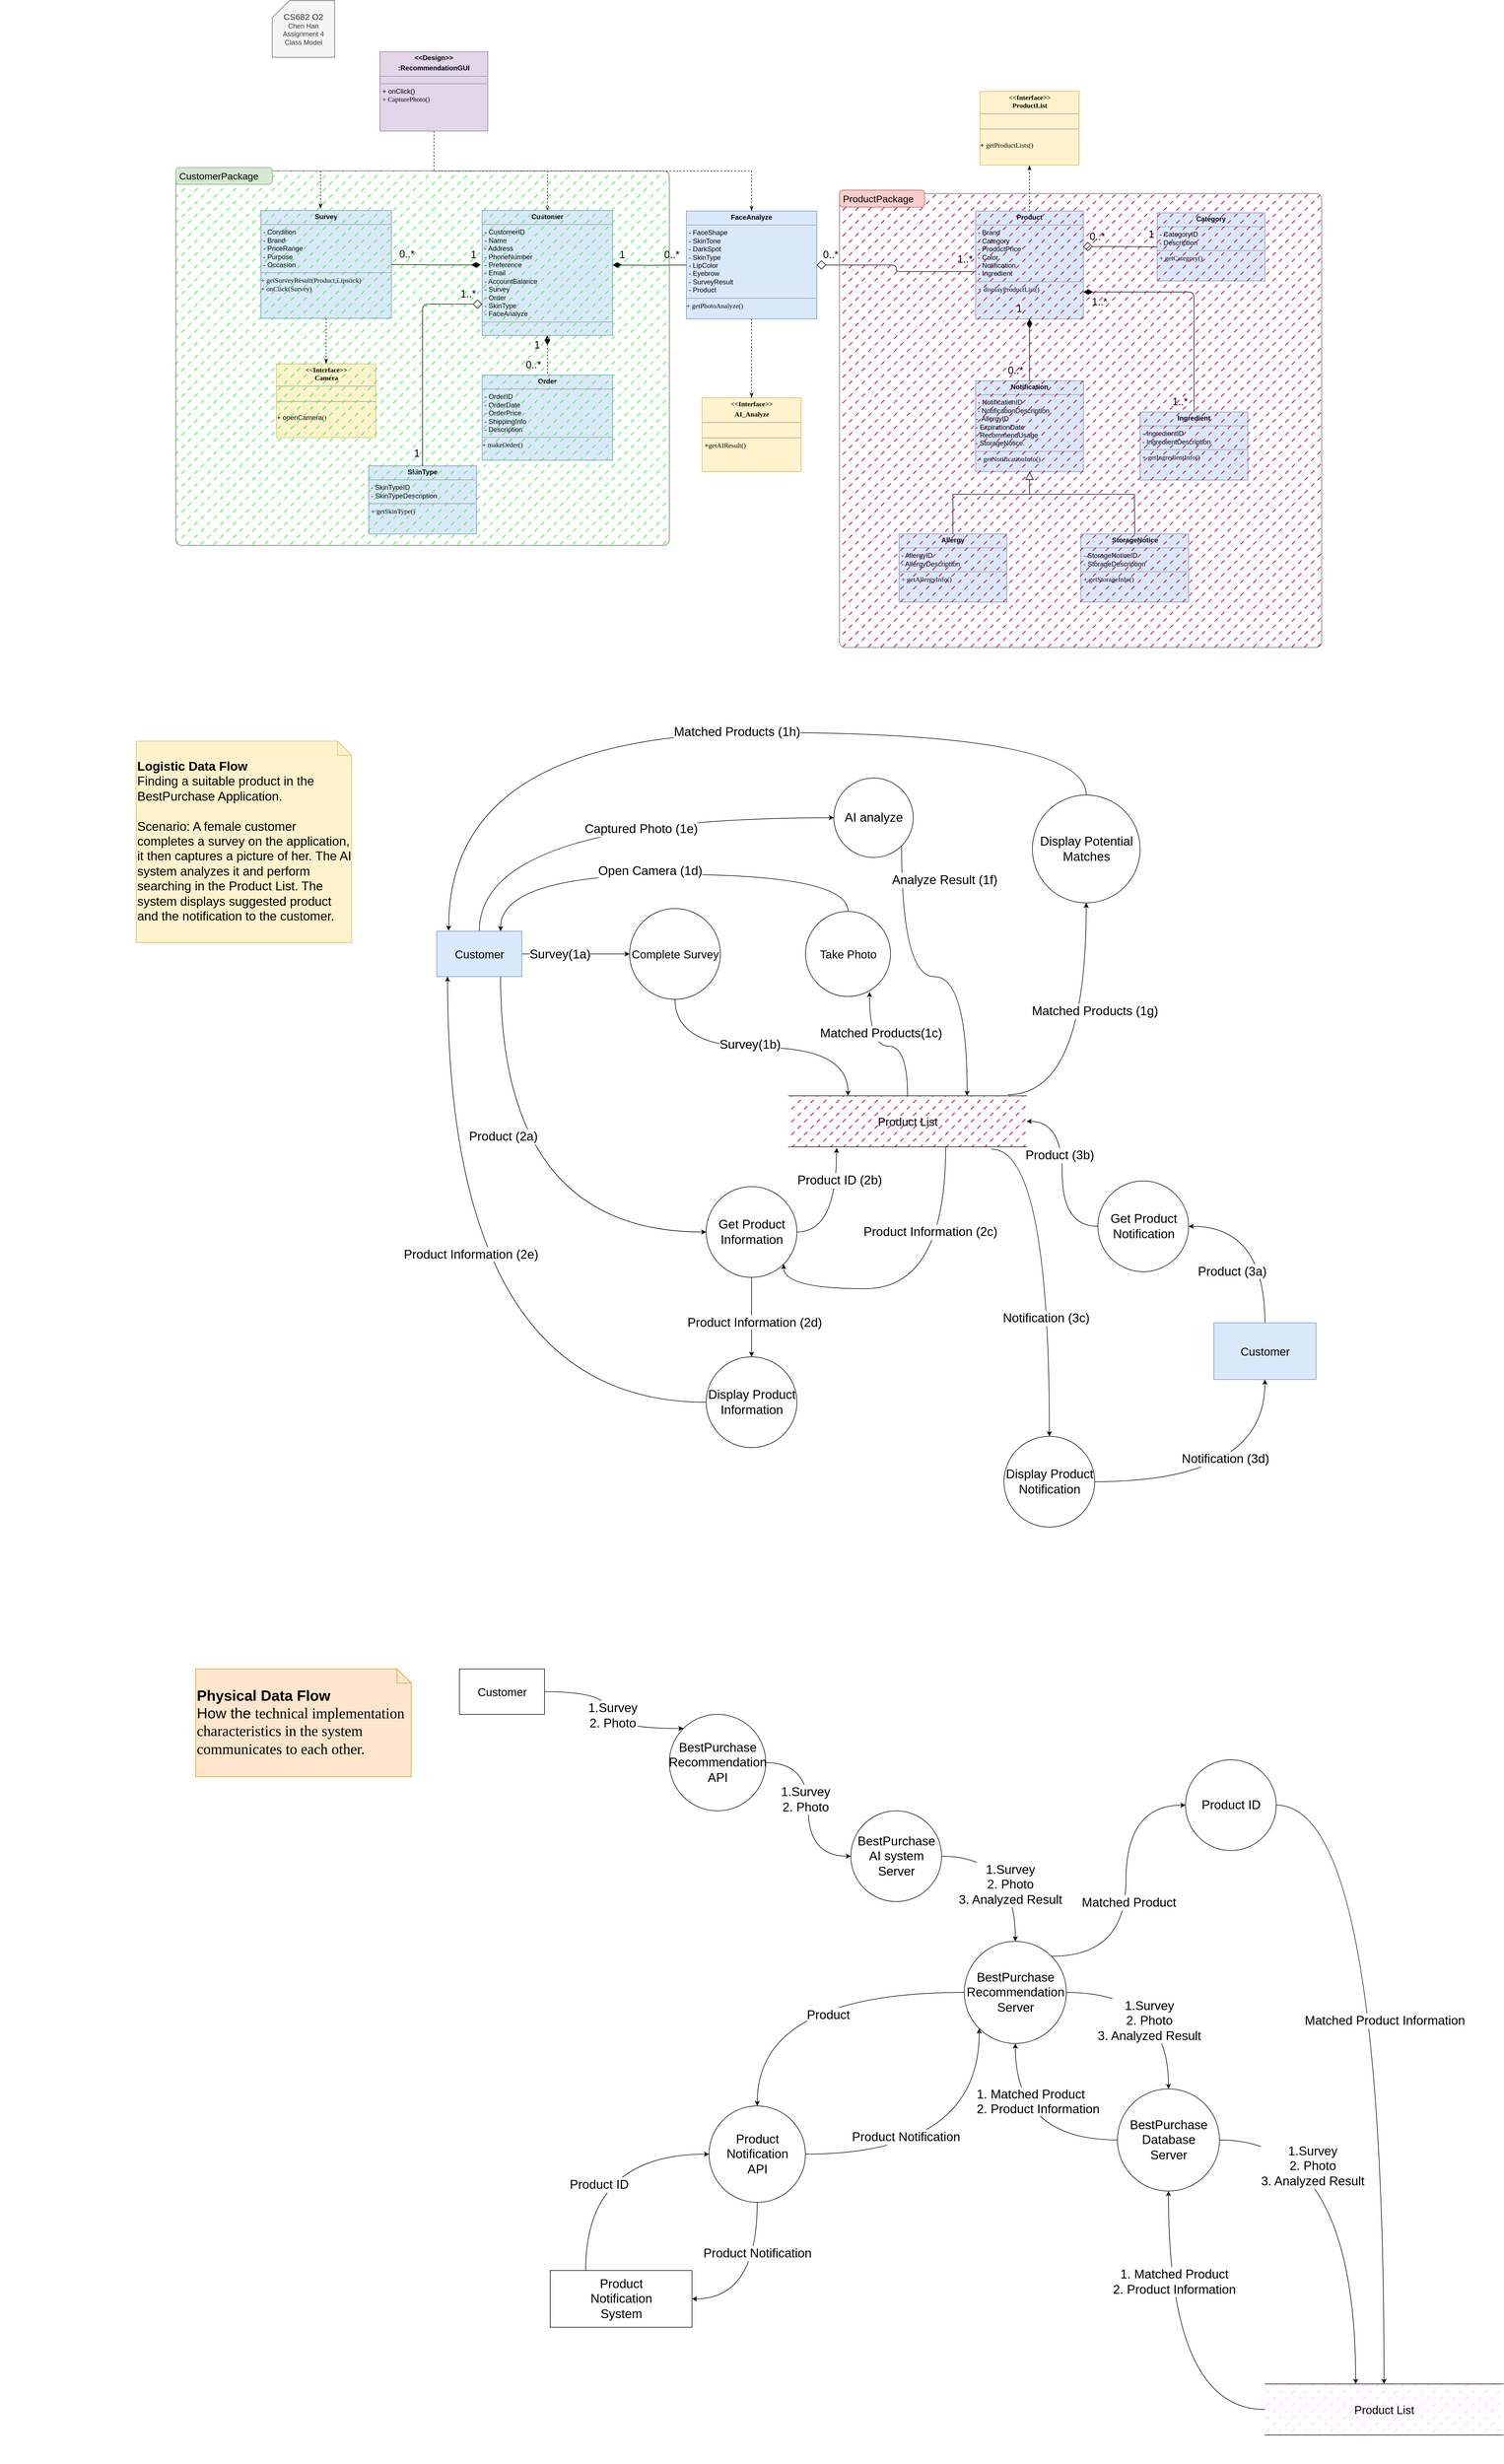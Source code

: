 <mxfile version="20.6.0" type="github">
  <diagram name="Page-1" id="13e1069c-82ec-6db2-03f1-153e76fe0fe0">
    <mxGraphModel dx="2684" dy="48" grid="1" gridSize="10" guides="1" tooltips="1" connect="1" arrows="1" fold="1" page="1" pageScale="1" pageWidth="1100" pageHeight="850" math="0" shadow="0">
      <root>
        <mxCell id="0" />
        <mxCell id="1" parent="0" />
        <mxCell id="kNI0v0t7k7GR0xS2gEk9-157" style="edgeStyle=orthogonalEdgeStyle;orthogonalLoop=1;jettySize=auto;html=1;entryX=0.457;entryY=-0.018;entryDx=0;entryDy=0;entryPerimeter=0;fontFamily=Helvetica;fontSize=11;startArrow=none;startFill=0;endArrow=classicThin;endFill=1;dashed=1;rounded=0;" parent="1" source="kNI0v0t7k7GR0xS2gEk9-138" target="kNI0v0t7k7GR0xS2gEk9-145" edge="1">
          <mxGeometry relative="1" as="geometry" />
        </mxCell>
        <mxCell id="kNI0v0t7k7GR0xS2gEk9-159" style="edgeStyle=orthogonalEdgeStyle;orthogonalLoop=1;jettySize=auto;html=1;entryX=0.5;entryY=0;entryDx=0;entryDy=0;dashed=1;fontFamily=Helvetica;fontSize=11;startArrow=none;startFill=0;endArrow=classicThin;endFill=1;rounded=0;exitX=0.5;exitY=1;exitDx=0;exitDy=0;" parent="1" source="kNI0v0t7k7GR0xS2gEk9-138" target="kNI0v0t7k7GR0xS2gEk9-154" edge="1">
          <mxGeometry relative="1" as="geometry" />
        </mxCell>
        <mxCell id="5tz5ZhoiL6qwF5Wk2m4U-25" style="edgeStyle=orthogonalEdgeStyle;rounded=0;orthogonalLoop=1;jettySize=auto;html=1;entryX=0.5;entryY=0;entryDx=0;entryDy=0;fontSize=17;startArrow=none;startFill=0;endArrow=openThin;endFill=0;dashed=1;" parent="1" source="kNI0v0t7k7GR0xS2gEk9-138" target="5tz5ZhoiL6qwF5Wk2m4U-13" edge="1">
          <mxGeometry relative="1" as="geometry" />
        </mxCell>
        <mxCell id="kNI0v0t7k7GR0xS2gEk9-138" value="&lt;p style=&quot;text-align: center; margin: 4px 0px 0px;&quot;&gt;&lt;span style=&quot;font-weight: 700;&quot;&gt;&amp;lt;&amp;lt;Design&amp;gt;&amp;gt;&lt;/span&gt;&lt;/p&gt;&lt;p style=&quot;text-align: center; margin: 4px 0px 0px;&quot;&gt;&lt;span style=&quot;font-weight: 700; background-color: initial;&quot;&gt;:RecommendationGUI&lt;/span&gt;&lt;/p&gt;&lt;hr size=&quot;1&quot;&gt;&lt;p&gt;&lt;/p&gt;&lt;p&gt;&lt;/p&gt;&lt;hr size=&quot;1&quot;&gt;&lt;p style=&quot;margin:0px;margin-left:4px;&quot;&gt;+&amp;nbsp;onClick()&lt;br&gt;&lt;/p&gt;&lt;p style=&quot;margin:0px;margin-left:4px;&quot;&gt;&lt;span style=&quot;font-family: Verdana; text-align: center;&quot;&gt;+ CapturePhoto()&lt;/span&gt;&lt;br&gt;&lt;/p&gt;&lt;div style=&quot;padding: 0px; margin: 0px;&quot;&gt;&lt;br style=&quot;padding: 0px; margin: 0px;&quot;&gt;&lt;/div&gt;" style="verticalAlign=top;align=left;overflow=fill;fontSize=12;fontFamily=Helvetica;html=1;rounded=0;fillStyle=solid;strokeColor=#9673a6;fillColor=#e1d5e7;" parent="1" vertex="1">
          <mxGeometry x="2300" y="2340" width="190" height="140" as="geometry" />
        </mxCell>
        <mxCell id="kNI0v0t7k7GR0xS2gEk9-161" style="edgeStyle=orthogonalEdgeStyle;rounded=0;orthogonalLoop=1;jettySize=auto;html=1;entryX=0.5;entryY=1;entryDx=0;entryDy=0;dashed=1;fontFamily=Helvetica;fontSize=11;startArrow=none;startFill=0;endArrow=classicThin;endFill=1;exitX=0.5;exitY=0;exitDx=0;exitDy=0;" parent="1" source="kNI0v0t7k7GR0xS2gEk9-144" target="kNI0v0t7k7GR0xS2gEk9-155" edge="1">
          <mxGeometry relative="1" as="geometry" />
        </mxCell>
        <mxCell id="kNI0v0t7k7GR0xS2gEk9-144" value="&lt;p style=&quot;margin:0px;margin-top:4px;text-align:center;&quot;&gt;&lt;span style=&quot;font-weight: 700;&quot;&gt;Product&lt;/span&gt;&lt;br&gt;&lt;/p&gt;&lt;hr size=&quot;1&quot;&gt;&lt;p style=&quot;margin:0px;margin-left:4px;&quot;&gt;&lt;span style=&quot;background-color: initial;&quot;&gt;- Brand&amp;nbsp;&lt;/span&gt;&lt;br&gt;&lt;/p&gt;&lt;p style=&quot;margin:0px;margin-left:4px;&quot;&gt;- Category&lt;br style=&quot;padding: 0px; margin: 0px;&quot;&gt;- ProductPrice&lt;br style=&quot;padding: 0px; margin: 0px;&quot;&gt;- Color&lt;/p&gt;&lt;p style=&quot;margin:0px;margin-left:4px;&quot;&gt;- Notification&lt;/p&gt;&lt;p style=&quot;margin:0px;margin-left:4px;&quot;&gt;- Ingredient&lt;/p&gt;&lt;hr size=&quot;1&quot;&gt;&lt;p style=&quot;margin:0px;margin-left:4px;&quot;&gt;&lt;span style=&quot;font-family: Verdana; text-align: center;&quot;&gt;+ displayProductList()&lt;/span&gt;&lt;br&gt;&lt;/p&gt;" style="verticalAlign=top;align=left;overflow=fill;fontSize=12;fontFamily=Helvetica;html=1;rounded=0;fillStyle=solid;strokeColor=#6c8ebf;fillColor=#dae8fc;" parent="1" vertex="1">
          <mxGeometry x="3350" y="2621" width="190" height="190" as="geometry" />
        </mxCell>
        <mxCell id="kNI0v0t7k7GR0xS2gEk9-145" value="&lt;p style=&quot;margin:0px;margin-top:4px;text-align:center;&quot;&gt;&lt;b&gt;Survey&lt;/b&gt;&lt;/p&gt;&lt;hr size=&quot;1&quot;&gt;&lt;p style=&quot;margin:0px;margin-left:4px;&quot;&gt;&lt;span style=&quot;background-color: initial;&quot;&gt;- Condition&lt;br&gt;&lt;/span&gt;&lt;/p&gt;&lt;p style=&quot;margin:0px;margin-left:4px;&quot;&gt;&lt;span style=&quot;background-color: initial;&quot;&gt;- Brand&lt;/span&gt;&lt;/p&gt;&lt;p style=&quot;margin:0px;margin-left:4px;&quot;&gt;&lt;span style=&quot;background-color: initial;&quot;&gt;- PriceRange&lt;/span&gt;&lt;/p&gt;&lt;p style=&quot;margin:0px;margin-left:4px;&quot;&gt;&lt;span style=&quot;background-color: initial;&quot;&gt;- Purpose&lt;/span&gt;&lt;/p&gt;&lt;p style=&quot;margin:0px;margin-left:4px;&quot;&gt;&lt;span style=&quot;background-color: initial;&quot;&gt;- Occasion&lt;/span&gt;&lt;/p&gt;&lt;hr size=&quot;1&quot;&gt;&lt;p style=&quot;margin:0px;margin-left:4px;&quot;&gt;&lt;/p&gt;&lt;span style=&quot;font-family: Verdana; text-align: center;&quot;&gt;+ getSurveyResult(Product,Lipstick)&lt;br&gt;+&amp;nbsp;&lt;/span&gt;&lt;span style=&quot;font-family: Verdana; text-align: center;&quot;&gt;onClick&lt;/span&gt;&lt;span style=&quot;font-family: Verdana; text-align: center;&quot;&gt;(Survey)&lt;/span&gt;&lt;span style=&quot;font-family: Verdana; text-align: center;&quot;&gt;&lt;br&gt;&lt;/span&gt;" style="verticalAlign=top;align=left;overflow=fill;fontSize=12;fontFamily=Helvetica;html=1;rounded=0;fillStyle=solid;strokeColor=#6c8ebf;fillColor=#dae8fc;" parent="1" vertex="1">
          <mxGeometry x="2090" y="2620" width="230" height="190" as="geometry" />
        </mxCell>
        <mxCell id="kNI0v0t7k7GR0xS2gEk9-160" style="edgeStyle=orthogonalEdgeStyle;rounded=0;orthogonalLoop=1;jettySize=auto;html=1;exitX=0.5;exitY=1;exitDx=0;exitDy=0;entryX=0.5;entryY=0;entryDx=0;entryDy=0;dashed=1;fontFamily=Helvetica;fontSize=11;startArrow=none;startFill=0;endArrow=classicThin;endFill=1;" parent="1" source="kNI0v0t7k7GR0xS2gEk9-154" target="kNI0v0t7k7GR0xS2gEk9-156" edge="1">
          <mxGeometry relative="1" as="geometry" />
        </mxCell>
        <mxCell id="kNI0v0t7k7GR0xS2gEk9-154" value="&lt;p style=&quot;margin:0px;margin-top:4px;text-align:center;&quot;&gt;&lt;b&gt;FaceAnalyze&lt;/b&gt;&lt;/p&gt;&lt;hr size=&quot;1&quot;&gt;&lt;p style=&quot;margin:0px;margin-left:4px;&quot;&gt;- FaceShape&lt;br style=&quot;padding: 0px; margin: 0px;&quot;&gt;- SkinTone&lt;br style=&quot;padding: 0px; margin: 0px;&quot;&gt;- DarkSpot&lt;br style=&quot;padding: 0px; margin: 0px;&quot;&gt;- SkinType&lt;br style=&quot;padding: 0px; margin: 0px;&quot;&gt;- LipColor&lt;br style=&quot;padding: 0px; margin: 0px;&quot;&gt;- Eyebrow&lt;br&gt;&lt;/p&gt;&lt;p style=&quot;margin:0px;margin-left:4px;&quot;&gt;- SurveyResult&lt;/p&gt;&lt;p style=&quot;margin:0px;margin-left:4px;&quot;&gt;- Product&lt;/p&gt;&lt;hr size=&quot;1&quot;&gt;&lt;p style=&quot;margin:0px;margin-left:4px;&quot;&gt;&lt;/p&gt;&lt;span style=&quot;font-family: Verdana; text-align: center;&quot;&gt;+&amp;nbsp;&lt;/span&gt;&lt;span style=&quot;font-family: Verdana; text-align: center;&quot;&gt;getPhotoAnalyze()&lt;/span&gt;" style="verticalAlign=top;align=left;overflow=fill;fontSize=12;fontFamily=Helvetica;html=1;rounded=0;fillStyle=solid;strokeColor=#6c8ebf;fillColor=#dae8fc;" parent="1" vertex="1">
          <mxGeometry x="2840" y="2621" width="230" height="190" as="geometry" />
        </mxCell>
        <mxCell id="kNI0v0t7k7GR0xS2gEk9-155" value="&lt;p style=&quot;margin:0px;margin-top:4px;text-align:center;&quot;&gt;&lt;b&gt;&lt;span style=&quot;font-family: Verdana;&quot;&gt;&amp;lt;&amp;lt;Interface&amp;gt;&amp;gt;&lt;/span&gt;&lt;br style=&quot;font-family: Verdana;&quot;&gt;&lt;span style=&quot;font-family: Verdana;&quot;&gt;ProductList&lt;/span&gt;&lt;br&gt;&lt;/b&gt;&lt;/p&gt;&lt;hr size=&quot;1&quot;&gt;&lt;p style=&quot;margin:0px;margin-left:4px;&quot;&gt;&lt;br&gt;&lt;/p&gt;&lt;hr size=&quot;1&quot;&gt;&lt;p style=&quot;margin:0px;margin-left:4px;&quot;&gt;&amp;nbsp;&lt;/p&gt;&lt;span style=&quot;text-align: center;&quot;&gt;&lt;div style=&quot;text-align: left;&quot;&gt;&lt;span style=&quot;background-color: initial;&quot;&gt;+&amp;nbsp;&lt;font face=&quot;Verdana&quot;&gt;getProductLists()&lt;/font&gt;&lt;/span&gt;&lt;/div&gt;&lt;/span&gt;" style="verticalAlign=top;align=left;overflow=fill;fontSize=12;fontFamily=Helvetica;html=1;rounded=0;fillStyle=solid;strokeColor=#d6b656;fillColor=#fff2cc;" parent="1" vertex="1">
          <mxGeometry x="3357.5" y="2410" width="175" height="130" as="geometry" />
        </mxCell>
        <mxCell id="kNI0v0t7k7GR0xS2gEk9-156" value="&lt;p style=&quot;margin:0px;margin-top:4px;text-align:center;&quot;&gt;&lt;b&gt;&lt;span style=&quot;font-family: Verdana; background-color: initial;&quot;&gt;&amp;lt;&amp;lt;Interface&amp;gt;&amp;gt;&lt;/span&gt;&lt;br&gt;&lt;/b&gt;&lt;/p&gt;&lt;p style=&quot;margin:0px;margin-top:4px;text-align:center;&quot;&gt;&lt;b&gt;&lt;font style=&quot;font-family: Verdana;&quot; face=&quot;Verdana&quot;&gt;AI_Analyze&lt;/font&gt;&lt;span style=&quot;font-family: Verdana;&quot;&gt;&lt;br&gt;&lt;/span&gt;&lt;/b&gt;&lt;/p&gt;&lt;hr size=&quot;1&quot;&gt;&lt;p style=&quot;margin:0px;margin-left:4px;&quot;&gt;&lt;br&gt;&lt;/p&gt;&lt;hr size=&quot;1&quot;&gt;&lt;p style=&quot;margin:0px;margin-left:4px;&quot;&gt;&lt;span style=&quot;background-color: initial;&quot;&gt;+&lt;/span&gt;&lt;font style=&quot;background-color: initial;&quot; face=&quot;Verdana&quot;&gt;getAIResult()&lt;/font&gt;&lt;br&gt;&lt;/p&gt;" style="verticalAlign=top;align=left;overflow=fill;fontSize=12;fontFamily=Helvetica;html=1;rounded=0;fillStyle=solid;strokeColor=#d6b656;fillColor=#fff2cc;" parent="1" vertex="1">
          <mxGeometry x="2867.5" y="2950" width="175" height="130" as="geometry" />
        </mxCell>
        <mxCell id="kNI0v0t7k7GR0xS2gEk9-176" value="&lt;font color=&quot;#ffffff&quot;&gt;t8&lt;/font&gt;" style="text;html=1;strokeColor=none;fillColor=none;align=center;verticalAlign=middle;whiteSpace=wrap;rounded=0;fillStyle=solid;fontFamily=Helvetica;fontSize=16;" parent="1" vertex="1">
          <mxGeometry x="1630" y="3340" width="60" height="30" as="geometry" />
        </mxCell>
        <mxCell id="meV7tn_NvdtixMvR8zqA-2" value="&lt;font style=&quot;font-size: 15px;&quot;&gt;CS682 O2&lt;br&gt;&lt;/font&gt;Chen Han&lt;br&gt;Assignment 4&lt;br&gt;Class Model" style="shape=card;whiteSpace=wrap;html=1;fillColor=#f5f5f5;fontColor=#333333;strokeColor=#666666;" parent="1" vertex="1">
          <mxGeometry x="2110" y="2250" width="110" height="100" as="geometry" />
        </mxCell>
        <mxCell id="5tz5ZhoiL6qwF5Wk2m4U-12" value="&lt;p style=&quot;margin:0px;margin-top:4px;text-align:center;&quot;&gt;&lt;b&gt;&lt;span style=&quot;font-family: Verdana;&quot;&gt;&amp;lt;&amp;lt;Interface&amp;gt;&amp;gt;&lt;/span&gt;&lt;br style=&quot;font-family: Verdana;&quot;&gt;&lt;span style=&quot;font-family: Verdana;&quot;&gt;Camera&lt;/span&gt;&lt;br&gt;&lt;/b&gt;&lt;/p&gt;&lt;hr size=&quot;1&quot;&gt;&lt;p style=&quot;margin:0px;margin-left:4px;&quot;&gt;&lt;br&gt;&lt;/p&gt;&lt;hr size=&quot;1&quot;&gt;&lt;p style=&quot;margin:0px;margin-left:4px;&quot;&gt;&amp;nbsp;&lt;/p&gt;&lt;span style=&quot;text-align: center;&quot;&gt;&lt;div style=&quot;text-align: left;&quot;&gt;&lt;span style=&quot;background-color: initial;&quot;&gt;+ openCamera&lt;font face=&quot;Verdana&quot;&gt;()&lt;/font&gt;&lt;/span&gt;&lt;/div&gt;&lt;/span&gt;" style="verticalAlign=top;align=left;overflow=fill;fontSize=12;fontFamily=Helvetica;html=1;rounded=0;fillStyle=solid;strokeColor=#d6b656;fillColor=#fff2cc;" parent="1" vertex="1">
          <mxGeometry x="2117.5" y="2890" width="175" height="130" as="geometry" />
        </mxCell>
        <mxCell id="5tz5ZhoiL6qwF5Wk2m4U-13" value="&lt;p style=&quot;margin:0px;margin-top:4px;text-align:center;&quot;&gt;&lt;b&gt;Customer&lt;/b&gt;&lt;/p&gt;&lt;hr size=&quot;1&quot;&gt;&lt;p style=&quot;margin:0px;margin-left:4px;&quot;&gt;- CustomerID&lt;br style=&quot;padding: 0px; margin: 0px;&quot;&gt;- Name&lt;br style=&quot;padding: 0px; margin: 0px;&quot;&gt;- Address&lt;br style=&quot;padding: 0px; margin: 0px;&quot;&gt;- PhoneNumber&lt;br style=&quot;padding: 0px; margin: 0px;&quot;&gt;- Preference&lt;br style=&quot;padding: 0px; margin: 0px;&quot;&gt;- Email&lt;/p&gt;&lt;p style=&quot;margin:0px;margin-left:4px;&quot;&gt;- AccountBalance&lt;/p&gt;&lt;p style=&quot;margin:0px;margin-left:4px;&quot;&gt;- Survey&lt;/p&gt;&lt;p style=&quot;margin:0px;margin-left:4px;&quot;&gt;- Order&lt;/p&gt;&lt;p style=&quot;margin:0px;margin-left:4px;&quot;&gt;- SkinType&lt;/p&gt;&lt;p style=&quot;margin:0px;margin-left:4px;&quot;&gt;- FaceAnalyze&lt;/p&gt;&lt;hr size=&quot;1&quot;&gt;&lt;p style=&quot;margin:0px;margin-left:4px;&quot;&gt;&lt;/p&gt;" style="verticalAlign=top;align=left;overflow=fill;fontSize=12;fontFamily=Helvetica;html=1;rounded=0;fillStyle=solid;strokeColor=#6c8ebf;fillColor=#dae8fc;" parent="1" vertex="1">
          <mxGeometry x="2480" y="2620" width="230" height="220" as="geometry" />
        </mxCell>
        <mxCell id="5tz5ZhoiL6qwF5Wk2m4U-14" value="&lt;p style=&quot;margin:0px;margin-top:4px;text-align:center;&quot;&gt;&lt;b&gt;Order&lt;/b&gt;&lt;/p&gt;&lt;hr size=&quot;1&quot;&gt;&lt;p style=&quot;margin:0px;margin-left:4px;&quot;&gt;- OrderID&lt;br style=&quot;padding: 0px; margin: 0px;&quot;&gt;- OrderDate&lt;br style=&quot;padding: 0px; margin: 0px;&quot;&gt;- OrderPrice&lt;br style=&quot;padding: 0px; margin: 0px;&quot;&gt;- ShippingInfo&lt;br style=&quot;padding: 0px; margin: 0px;&quot;&gt;- Description&lt;br&gt;&lt;/p&gt;&lt;hr size=&quot;1&quot;&gt;&lt;p style=&quot;margin:0px;margin-left:4px;&quot;&gt;&lt;/p&gt;&lt;span style=&quot;font-family: Verdana; text-align: center;&quot;&gt;+ makeOrder&lt;/span&gt;&lt;span style=&quot;font-family: Verdana; text-align: center;&quot;&gt;()&lt;/span&gt;" style="verticalAlign=top;align=left;overflow=fill;fontSize=12;fontFamily=Helvetica;html=1;rounded=0;fillStyle=solid;strokeColor=#6c8ebf;fillColor=#dae8fc;" parent="1" vertex="1">
          <mxGeometry x="2480" y="2910" width="230" height="150" as="geometry" />
        </mxCell>
        <mxCell id="5tz5ZhoiL6qwF5Wk2m4U-15" style="edgeStyle=orthogonalEdgeStyle;rounded=0;orthogonalLoop=1;jettySize=auto;html=1;entryX=0.5;entryY=0;entryDx=0;entryDy=0;dashed=1;fontFamily=Helvetica;fontSize=11;startArrow=none;startFill=0;endArrow=classicThin;endFill=1;exitX=0.5;exitY=1;exitDx=0;exitDy=0;" parent="1" source="kNI0v0t7k7GR0xS2gEk9-145" target="5tz5ZhoiL6qwF5Wk2m4U-12" edge="1">
          <mxGeometry relative="1" as="geometry">
            <mxPoint x="1845" y="2820" as="sourcePoint" />
            <mxPoint x="1845" y="2900" as="targetPoint" />
          </mxGeometry>
        </mxCell>
        <mxCell id="5tz5ZhoiL6qwF5Wk2m4U-27" value="&lt;p style=&quot;margin:0px;margin-top:4px;text-align:center;&quot;&gt;&lt;b&gt;Category&lt;/b&gt;&lt;/p&gt;&lt;hr size=&quot;1&quot;&gt;&lt;p style=&quot;margin:0px;margin-left:4px;&quot;&gt;&lt;span style=&quot;background-color: initial;&quot;&gt;- CategoryID&lt;/span&gt;&lt;br&gt;&lt;/p&gt;&lt;p style=&quot;margin:0px;margin-left:4px;&quot;&gt;- Description&lt;/p&gt;&lt;hr size=&quot;1&quot;&gt;&lt;p style=&quot;margin:0px;margin-left:4px;&quot;&gt;&lt;span style=&quot;font-family: Verdana; text-align: center;&quot;&gt;+ getCategory()&lt;/span&gt;&lt;br&gt;&lt;/p&gt;" style="verticalAlign=top;align=left;overflow=fill;fontSize=12;fontFamily=Helvetica;html=1;rounded=0;fillStyle=solid;strokeColor=#6c8ebf;fillColor=#dae8fc;" parent="1" vertex="1">
          <mxGeometry x="3670" y="2624" width="190" height="120" as="geometry" />
        </mxCell>
        <mxCell id="5tz5ZhoiL6qwF5Wk2m4U-29" value="&lt;p style=&quot;margin:0px;margin-top:4px;text-align:center;&quot;&gt;&lt;b&gt;SkinType&lt;/b&gt;&lt;/p&gt;&lt;hr size=&quot;1&quot;&gt;&lt;p style=&quot;margin:0px;margin-left:4px;&quot;&gt;&lt;span style=&quot;background-color: initial;&quot;&gt;- SkinTypeID&lt;/span&gt;&lt;br&gt;&lt;/p&gt;&lt;p style=&quot;margin:0px;margin-left:4px;&quot;&gt;- SkinTypeDescription&lt;/p&gt;&lt;hr size=&quot;1&quot;&gt;&lt;p style=&quot;margin:0px;margin-left:4px;&quot;&gt;&lt;span style=&quot;font-family: Verdana; text-align: center;&quot;&gt;+ getSkinType()&lt;/span&gt;&lt;br&gt;&lt;/p&gt;" style="verticalAlign=top;align=left;overflow=fill;fontSize=12;fontFamily=Helvetica;html=1;rounded=0;fillStyle=solid;strokeColor=#6c8ebf;fillColor=#dae8fc;" parent="1" vertex="1">
          <mxGeometry x="2280" y="3070" width="190" height="120" as="geometry" />
        </mxCell>
        <mxCell id="5tz5ZhoiL6qwF5Wk2m4U-30" value="&lt;p style=&quot;margin:0px;margin-top:4px;text-align:center;&quot;&gt;&lt;b&gt;Ingredient&lt;/b&gt;&lt;/p&gt;&lt;hr size=&quot;1&quot;&gt;&lt;p style=&quot;margin:0px;margin-left:4px;&quot;&gt;&lt;span style=&quot;background-color: initial;&quot;&gt;- IngredientID&lt;/span&gt;&lt;br&gt;&lt;/p&gt;&lt;p style=&quot;margin:0px;margin-left:4px;&quot;&gt;- IngredientDescription&lt;/p&gt;&lt;hr size=&quot;1&quot;&gt;&lt;p style=&quot;margin:0px;margin-left:4px;&quot;&gt;&lt;span style=&quot;font-family: Verdana; text-align: center;&quot;&gt;+ getIngredientInfo()&lt;/span&gt;&lt;br&gt;&lt;/p&gt;" style="verticalAlign=top;align=left;overflow=fill;fontSize=12;fontFamily=Helvetica;html=1;rounded=0;fillStyle=solid;strokeColor=#6c8ebf;fillColor=#dae8fc;" parent="1" vertex="1">
          <mxGeometry x="3640" y="2975" width="190" height="120" as="geometry" />
        </mxCell>
        <mxCell id="5tz5ZhoiL6qwF5Wk2m4U-31" value="&lt;p style=&quot;margin:0px;margin-top:4px;text-align:center;&quot;&gt;&lt;b&gt;Allergy&lt;/b&gt;&lt;/p&gt;&lt;hr size=&quot;1&quot;&gt;&lt;p style=&quot;margin:0px;margin-left:4px;&quot;&gt;&lt;span style=&quot;background-color: initial;&quot;&gt;- AllergyID&lt;/span&gt;&lt;br&gt;&lt;/p&gt;&lt;p style=&quot;margin:0px;margin-left:4px;&quot;&gt;- AllergyDescription&lt;/p&gt;&lt;hr size=&quot;1&quot;&gt;&lt;p style=&quot;margin:0px;margin-left:4px;&quot;&gt;&lt;span style=&quot;font-family: Verdana; text-align: center;&quot;&gt;+ getAllergyInfo()&lt;/span&gt;&lt;br&gt;&lt;/p&gt;" style="verticalAlign=top;align=left;overflow=fill;fontSize=12;fontFamily=Helvetica;html=1;rounded=0;fillStyle=solid;strokeColor=#6c8ebf;fillColor=#dae8fc;" parent="1" vertex="1">
          <mxGeometry x="3215" y="3190" width="190" height="120" as="geometry" />
        </mxCell>
        <mxCell id="5tz5ZhoiL6qwF5Wk2m4U-32" value="&lt;p style=&quot;margin:0px;margin-top:4px;text-align:center;&quot;&gt;&lt;b&gt;Notification&lt;/b&gt;&lt;/p&gt;&lt;hr size=&quot;1&quot;&gt;&lt;p style=&quot;margin:0px;margin-left:4px;&quot;&gt;&lt;span style=&quot;background-color: initial;&quot;&gt;- NotificationID&lt;/span&gt;&lt;/p&gt;&amp;nbsp;- Notification&lt;span style=&quot;background-color: initial;&quot;&gt;Description&lt;br&gt;&lt;/span&gt;-&amp;nbsp; AllergyID&lt;br&gt;- ExpirationDate&lt;br&gt;- RecommendUsage&lt;br&gt;- StorageNotice.&lt;br&gt;&lt;hr size=&quot;1&quot;&gt;&lt;p style=&quot;margin:0px;margin-left:4px;&quot;&gt;&lt;span style=&quot;font-family: Verdana; text-align: center;&quot;&gt;+ getNotificationInfo()&lt;/span&gt;&lt;br&gt;&lt;/p&gt;" style="verticalAlign=top;align=left;overflow=fill;fontSize=12;fontFamily=Helvetica;html=1;rounded=0;fillStyle=solid;strokeColor=#6c8ebf;fillColor=#dae8fc;" parent="1" vertex="1">
          <mxGeometry x="3350" y="2920" width="190" height="160" as="geometry" />
        </mxCell>
        <mxCell id="5tz5ZhoiL6qwF5Wk2m4U-41" value="" style="endArrow=none;html=1;endSize=12;startArrow=diamondThin;startSize=14;startFill=1;edgeStyle=orthogonalEdgeStyle;rounded=1;fontSize=18;exitX=-0.01;exitY=0.436;exitDx=0;exitDy=0;entryX=1;entryY=0.5;entryDx=0;entryDy=0;endFill=0;exitPerimeter=0;" parent="1" source="5tz5ZhoiL6qwF5Wk2m4U-13" target="kNI0v0t7k7GR0xS2gEk9-145" edge="1">
          <mxGeometry relative="1" as="geometry">
            <mxPoint x="1970" y="3000" as="sourcePoint" />
            <mxPoint x="2130" y="3000" as="targetPoint" />
          </mxGeometry>
        </mxCell>
        <mxCell id="5tz5ZhoiL6qwF5Wk2m4U-42" value="1" style="edgeLabel;resizable=0;html=1;align=left;verticalAlign=top;strokeColor=default;fontSize=18;fillColor=default;" parent="5tz5ZhoiL6qwF5Wk2m4U-41" connectable="0" vertex="1">
          <mxGeometry x="-1" relative="1" as="geometry">
            <mxPoint x="-20" y="-35" as="offset" />
          </mxGeometry>
        </mxCell>
        <mxCell id="5tz5ZhoiL6qwF5Wk2m4U-43" value="0..*" style="edgeLabel;resizable=0;html=1;align=right;verticalAlign=top;strokeColor=default;fontSize=18;fillColor=default;" parent="5tz5ZhoiL6qwF5Wk2m4U-41" connectable="0" vertex="1">
          <mxGeometry x="1" relative="1" as="geometry">
            <mxPoint x="41" y="-35" as="offset" />
          </mxGeometry>
        </mxCell>
        <mxCell id="5tz5ZhoiL6qwF5Wk2m4U-45" value="" style="endArrow=none;html=1;endSize=12;startArrow=diamondThin;startSize=14;startFill=1;edgeStyle=orthogonalEdgeStyle;rounded=1;fontSize=18;entryX=0;entryY=0.5;entryDx=0;entryDy=0;endFill=0;" parent="1" target="kNI0v0t7k7GR0xS2gEk9-154" edge="1">
          <mxGeometry relative="1" as="geometry">
            <mxPoint x="2710" y="2716" as="sourcePoint" />
            <mxPoint x="2330" y="2725" as="targetPoint" />
          </mxGeometry>
        </mxCell>
        <mxCell id="5tz5ZhoiL6qwF5Wk2m4U-46" value="1" style="edgeLabel;resizable=0;html=1;align=left;verticalAlign=top;strokeColor=default;fontSize=18;fillColor=default;" parent="5tz5ZhoiL6qwF5Wk2m4U-45" connectable="0" vertex="1">
          <mxGeometry x="-1" relative="1" as="geometry">
            <mxPoint x="10" y="-35" as="offset" />
          </mxGeometry>
        </mxCell>
        <mxCell id="5tz5ZhoiL6qwF5Wk2m4U-47" value="0..*" style="edgeLabel;resizable=0;html=1;align=right;verticalAlign=top;strokeColor=default;fontSize=18;fillColor=default;" parent="5tz5ZhoiL6qwF5Wk2m4U-45" connectable="0" vertex="1">
          <mxGeometry x="1" relative="1" as="geometry">
            <mxPoint x="-11" y="-35" as="offset" />
          </mxGeometry>
        </mxCell>
        <mxCell id="5tz5ZhoiL6qwF5Wk2m4U-48" value="" style="endArrow=none;html=1;endSize=12;startArrow=diamond;startSize=14;startFill=0;edgeStyle=orthogonalEdgeStyle;rounded=1;fontSize=18;exitX=0;exitY=0.75;exitDx=0;exitDy=0;entryX=0.5;entryY=0;entryDx=0;entryDy=0;endFill=0;" parent="1" source="5tz5ZhoiL6qwF5Wk2m4U-13" target="5tz5ZhoiL6qwF5Wk2m4U-29" edge="1">
          <mxGeometry relative="1" as="geometry">
            <mxPoint x="2490" y="2700" as="sourcePoint" />
            <mxPoint x="2330" y="2725" as="targetPoint" />
          </mxGeometry>
        </mxCell>
        <mxCell id="5tz5ZhoiL6qwF5Wk2m4U-49" value="1..*" style="edgeLabel;resizable=0;html=1;align=left;verticalAlign=top;strokeColor=default;fontSize=18;fillColor=default;" parent="5tz5ZhoiL6qwF5Wk2m4U-48" connectable="0" vertex="1">
          <mxGeometry x="-1" relative="1" as="geometry">
            <mxPoint x="-40" y="-35" as="offset" />
          </mxGeometry>
        </mxCell>
        <mxCell id="5tz5ZhoiL6qwF5Wk2m4U-50" value="1" style="edgeLabel;resizable=0;html=1;align=right;verticalAlign=top;strokeColor=default;fontSize=18;fillColor=default;" parent="5tz5ZhoiL6qwF5Wk2m4U-48" connectable="0" vertex="1">
          <mxGeometry x="1" relative="1" as="geometry">
            <mxPoint x="-5" y="-39" as="offset" />
          </mxGeometry>
        </mxCell>
        <mxCell id="5tz5ZhoiL6qwF5Wk2m4U-51" value="" style="endArrow=none;html=1;endSize=12;startArrow=diamond;startSize=14;startFill=0;edgeStyle=orthogonalEdgeStyle;rounded=1;fontSize=18;exitX=1;exitY=0.5;exitDx=0;exitDy=0;entryX=0.004;entryY=0.561;entryDx=0;entryDy=0;endFill=0;entryPerimeter=0;" parent="1" source="kNI0v0t7k7GR0xS2gEk9-154" target="kNI0v0t7k7GR0xS2gEk9-144" edge="1">
          <mxGeometry relative="1" as="geometry">
            <mxPoint x="2490" y="2755" as="sourcePoint" />
            <mxPoint x="2405" y="3080" as="targetPoint" />
          </mxGeometry>
        </mxCell>
        <mxCell id="5tz5ZhoiL6qwF5Wk2m4U-52" value="0..*" style="edgeLabel;resizable=0;html=1;align=left;verticalAlign=top;strokeColor=default;fontSize=18;fillColor=default;" parent="5tz5ZhoiL6qwF5Wk2m4U-51" connectable="0" vertex="1">
          <mxGeometry x="-1" relative="1" as="geometry">
            <mxPoint x="9" y="-35" as="offset" />
          </mxGeometry>
        </mxCell>
        <mxCell id="5tz5ZhoiL6qwF5Wk2m4U-53" value="1..*" style="edgeLabel;resizable=0;html=1;align=right;verticalAlign=top;strokeColor=default;fontSize=18;fillColor=default;" parent="5tz5ZhoiL6qwF5Wk2m4U-51" connectable="0" vertex="1">
          <mxGeometry x="1" relative="1" as="geometry">
            <mxPoint x="-5" y="-39" as="offset" />
          </mxGeometry>
        </mxCell>
        <mxCell id="5tz5ZhoiL6qwF5Wk2m4U-54" value="" style="endArrow=none;html=1;endSize=12;startArrow=diamond;startSize=14;startFill=0;edgeStyle=orthogonalEdgeStyle;rounded=1;fontSize=18;exitX=0.998;exitY=0.329;exitDx=0;exitDy=0;entryX=0;entryY=0.5;entryDx=0;entryDy=0;endFill=0;exitPerimeter=0;" parent="1" source="kNI0v0t7k7GR0xS2gEk9-144" target="5tz5ZhoiL6qwF5Wk2m4U-27" edge="1">
          <mxGeometry relative="1" as="geometry">
            <mxPoint x="3150" y="2725" as="sourcePoint" />
            <mxPoint x="3285" y="2715" as="targetPoint" />
          </mxGeometry>
        </mxCell>
        <mxCell id="5tz5ZhoiL6qwF5Wk2m4U-55" value="0..*" style="edgeLabel;resizable=0;html=1;align=left;verticalAlign=top;strokeColor=default;fontSize=18;fillColor=default;" parent="5tz5ZhoiL6qwF5Wk2m4U-54" connectable="0" vertex="1">
          <mxGeometry x="-1" relative="1" as="geometry">
            <mxPoint x="9" y="-35" as="offset" />
          </mxGeometry>
        </mxCell>
        <mxCell id="5tz5ZhoiL6qwF5Wk2m4U-56" value="1" style="edgeLabel;resizable=0;html=1;align=right;verticalAlign=top;strokeColor=default;fontSize=18;fillColor=default;" parent="5tz5ZhoiL6qwF5Wk2m4U-54" connectable="0" vertex="1">
          <mxGeometry x="1" relative="1" as="geometry">
            <mxPoint x="-5" y="-39" as="offset" />
          </mxGeometry>
        </mxCell>
        <mxCell id="5tz5ZhoiL6qwF5Wk2m4U-60" value="" style="endArrow=none;html=1;endSize=12;startArrow=diamondThin;startSize=14;startFill=1;edgeStyle=orthogonalEdgeStyle;rounded=1;fontSize=18;exitX=0.5;exitY=1;exitDx=0;exitDy=0;entryX=0.5;entryY=0;entryDx=0;entryDy=0;endFill=0;" parent="1" source="kNI0v0t7k7GR0xS2gEk9-144" target="5tz5ZhoiL6qwF5Wk2m4U-32" edge="1">
          <mxGeometry relative="1" as="geometry">
            <mxPoint x="2720" y="2700" as="sourcePoint" />
            <mxPoint x="2920" y="2725" as="targetPoint" />
          </mxGeometry>
        </mxCell>
        <mxCell id="5tz5ZhoiL6qwF5Wk2m4U-61" value="1" style="edgeLabel;resizable=0;html=1;align=left;verticalAlign=top;strokeColor=default;fontSize=18;fillColor=default;" parent="5tz5ZhoiL6qwF5Wk2m4U-60" connectable="0" vertex="1">
          <mxGeometry x="-1" relative="1" as="geometry">
            <mxPoint x="-25" y="-35" as="offset" />
          </mxGeometry>
        </mxCell>
        <mxCell id="5tz5ZhoiL6qwF5Wk2m4U-62" value="0..*" style="edgeLabel;resizable=0;html=1;align=right;verticalAlign=top;strokeColor=default;fontSize=18;fillColor=default;" parent="5tz5ZhoiL6qwF5Wk2m4U-60" connectable="0" vertex="1">
          <mxGeometry x="1" relative="1" as="geometry">
            <mxPoint x="-11" y="-35" as="offset" />
          </mxGeometry>
        </mxCell>
        <mxCell id="5tz5ZhoiL6qwF5Wk2m4U-63" value="" style="endArrow=none;html=1;endSize=12;startArrow=diamondThin;startSize=14;startFill=1;edgeStyle=orthogonalEdgeStyle;rounded=1;fontSize=18;exitX=1;exitY=0.75;exitDx=0;exitDy=0;endFill=0;" parent="1" source="kNI0v0t7k7GR0xS2gEk9-144" target="5tz5ZhoiL6qwF5Wk2m4U-30" edge="1">
          <mxGeometry relative="1" as="geometry">
            <mxPoint x="3285" y="2762.5" as="sourcePoint" />
            <mxPoint x="3255" y="3150" as="targetPoint" />
          </mxGeometry>
        </mxCell>
        <mxCell id="5tz5ZhoiL6qwF5Wk2m4U-64" value="1..*" style="edgeLabel;resizable=0;html=1;align=left;verticalAlign=top;strokeColor=default;fontSize=18;fillColor=default;" parent="5tz5ZhoiL6qwF5Wk2m4U-63" connectable="0" vertex="1">
          <mxGeometry x="-1" relative="1" as="geometry">
            <mxPoint x="13" as="offset" />
          </mxGeometry>
        </mxCell>
        <mxCell id="5tz5ZhoiL6qwF5Wk2m4U-65" value="1..*" style="edgeLabel;resizable=0;html=1;align=right;verticalAlign=top;strokeColor=default;fontSize=18;fillColor=default;" parent="5tz5ZhoiL6qwF5Wk2m4U-63" connectable="0" vertex="1">
          <mxGeometry x="1" relative="1" as="geometry">
            <mxPoint x="-11" y="-35" as="offset" />
          </mxGeometry>
        </mxCell>
        <mxCell id="5tz5ZhoiL6qwF5Wk2m4U-66" value="" style="endArrow=none;html=1;endSize=12;startArrow=diamondThin;startSize=14;startFill=1;edgeStyle=orthogonalEdgeStyle;rounded=1;dashed=1;fontSize=18;exitX=0.5;exitY=1;exitDx=0;exitDy=0;entryX=0.5;entryY=0;entryDx=0;entryDy=0;endFill=0;" parent="1" source="5tz5ZhoiL6qwF5Wk2m4U-13" target="5tz5ZhoiL6qwF5Wk2m4U-14" edge="1">
          <mxGeometry relative="1" as="geometry">
            <mxPoint x="2720" y="2740" as="sourcePoint" />
            <mxPoint x="2920" y="2725" as="targetPoint" />
          </mxGeometry>
        </mxCell>
        <mxCell id="5tz5ZhoiL6qwF5Wk2m4U-67" value="1" style="edgeLabel;resizable=0;html=1;align=left;verticalAlign=top;strokeColor=default;fontSize=18;fillColor=default;" parent="5tz5ZhoiL6qwF5Wk2m4U-66" connectable="0" vertex="1">
          <mxGeometry x="-1" relative="1" as="geometry">
            <mxPoint x="-25" as="offset" />
          </mxGeometry>
        </mxCell>
        <mxCell id="5tz5ZhoiL6qwF5Wk2m4U-68" value="0..*" style="edgeLabel;resizable=0;html=1;align=right;verticalAlign=top;strokeColor=default;fontSize=18;fillColor=default;" parent="5tz5ZhoiL6qwF5Wk2m4U-66" connectable="0" vertex="1">
          <mxGeometry x="1" relative="1" as="geometry">
            <mxPoint x="-11" y="-35" as="offset" />
          </mxGeometry>
        </mxCell>
        <mxCell id="5tz5ZhoiL6qwF5Wk2m4U-69" value="000" style="text;align=center;fontStyle=1;verticalAlign=middle;spacingLeft=3;spacingRight=3;strokeColor=none;rotatable=0;points=[[0,0.5],[1,0.5]];portConstraint=eastwest;fontSize=18;fillColor=default;fontColor=#FFFFFF;" parent="1" vertex="1">
          <mxGeometry x="2240" y="3600" width="80" height="26" as="geometry" />
        </mxCell>
        <mxCell id="5tz5ZhoiL6qwF5Wk2m4U-72" value="" style="endArrow=block;endFill=0;endSize=12;html=1;fontSize=18;fontColor=#FFFFFF;exitX=0.5;exitY=0;exitDx=0;exitDy=0;rounded=0;entryX=0.5;entryY=1;entryDx=0;entryDy=0;" parent="1" source="5tz5ZhoiL6qwF5Wk2m4U-31" edge="1" target="5tz5ZhoiL6qwF5Wk2m4U-32">
          <mxGeometry width="160" relative="1" as="geometry">
            <mxPoint x="3600" y="2950" as="sourcePoint" />
            <mxPoint x="3170" y="3060" as="targetPoint" />
            <Array as="points">
              <mxPoint x="3310" y="3120" />
              <mxPoint x="3445" y="3120" />
            </Array>
          </mxGeometry>
        </mxCell>
        <mxCell id="5tz5ZhoiL6qwF5Wk2m4U-74" value="&lt;p style=&quot;margin:0px;margin-top:4px;text-align:center;&quot;&gt;&lt;b&gt;StorageNotice&lt;/b&gt;&lt;/p&gt;&lt;hr size=&quot;1&quot;&gt;&lt;p style=&quot;margin:0px;margin-left:4px;&quot;&gt;&lt;span style=&quot;background-color: initial;&quot;&gt;- StorageNoticeID&lt;/span&gt;&lt;/p&gt;&lt;p style=&quot;margin:0px;margin-left:4px;&quot;&gt;&lt;span style=&quot;background-color: initial;&quot;&gt;- StorageDescription&lt;/span&gt;&lt;/p&gt;&lt;hr size=&quot;1&quot;&gt;&lt;p style=&quot;margin:0px;margin-left:4px;&quot;&gt;&lt;span style=&quot;font-family: Verdana; text-align: center;&quot;&gt;+ getStorageInfo()&lt;/span&gt;&lt;br&gt;&lt;/p&gt;" style="verticalAlign=top;align=left;overflow=fill;fontSize=12;fontFamily=Helvetica;html=1;rounded=0;fillStyle=solid;strokeColor=#6c8ebf;fillColor=#dae8fc;" parent="1" vertex="1">
          <mxGeometry x="3535.5" y="3190" width="190" height="120" as="geometry" />
        </mxCell>
        <mxCell id="5tz5ZhoiL6qwF5Wk2m4U-75" value="" style="endArrow=block;endFill=0;endSize=12;html=1;fontSize=18;fontColor=#FFFFFF;exitX=0.5;exitY=0;exitDx=0;exitDy=0;rounded=0;entryX=0.5;entryY=1;entryDx=0;entryDy=0;" parent="1" source="5tz5ZhoiL6qwF5Wk2m4U-74" edge="1" target="5tz5ZhoiL6qwF5Wk2m4U-32">
          <mxGeometry width="160" relative="1" as="geometry">
            <mxPoint x="3045" y="3170" as="sourcePoint" />
            <mxPoint x="3170" y="3060" as="targetPoint" />
            <Array as="points">
              <mxPoint x="3630" y="3120" />
              <mxPoint x="3445" y="3120" />
            </Array>
          </mxGeometry>
        </mxCell>
        <mxCell id="ZvMLKBT_PyKlyKGR0UZF-5" value="" style="shape=mxgraph.mockup.containers.marginRect;rectMarginTop=10;strokeColor=#666666;strokeWidth=1;dashed=0;rounded=1;arcSize=5;recursiveResize=0;labelBackgroundColor=none;sketch=0;fillStyle=dashed;fontColor=#A680B8;fillColor=#33FF33;gradientColor=none;" vertex="1" parent="1">
          <mxGeometry x="1940" y="2540" width="870" height="670" as="geometry" />
        </mxCell>
        <mxCell id="ZvMLKBT_PyKlyKGR0UZF-6" value="CustomerPackage" style="shape=rect;strokeColor=#82b366;fillColor=#d5e8d4;strokeWidth=1;dashed=0;rounded=1;arcSize=20;fontSize=17;spacing=2;spacingTop=-2;align=left;autosize=1;spacingLeft=4;resizeWidth=0;resizeHeight=0;perimeter=none;labelBackgroundColor=none;sketch=0;fillStyle=auto;labelBorderColor=none;" vertex="1" parent="ZvMLKBT_PyKlyKGR0UZF-5">
          <mxGeometry y="4" width="170" height="30" as="geometry" />
        </mxCell>
        <mxCell id="ZvMLKBT_PyKlyKGR0UZF-8" value="" style="shape=mxgraph.mockup.containers.marginRect;rectMarginTop=10;strokeColor=#666666;strokeWidth=1;dashed=0;rounded=1;arcSize=5;recursiveResize=0;labelBackgroundColor=none;sketch=0;fillStyle=dashed;fontColor=#A680B8;fillColor=#CC0066;gradientColor=none;" vertex="1" parent="1">
          <mxGeometry x="3110" y="2580" width="850" height="810" as="geometry" />
        </mxCell>
        <mxCell id="ZvMLKBT_PyKlyKGR0UZF-9" value="ProductPackage" style="shape=rect;strokeColor=#b85450;fillColor=#f8cecc;strokeWidth=1;dashed=0;rounded=1;arcSize=20;fontSize=17;spacing=2;spacingTop=-2;align=left;autosize=1;spacingLeft=4;resizeWidth=0;resizeHeight=0;perimeter=none;labelBackgroundColor=none;sketch=0;fillStyle=auto;labelBorderColor=none;" vertex="1" parent="ZvMLKBT_PyKlyKGR0UZF-8">
          <mxGeometry y="4" width="150" height="30" as="geometry" />
        </mxCell>
        <mxCell id="ZvMLKBT_PyKlyKGR0UZF-25" style="edgeStyle=orthogonalEdgeStyle;curved=1;orthogonalLoop=1;jettySize=auto;html=1;entryX=0.753;entryY=0.947;entryDx=0;entryDy=0;fontSize=22;fontColor=#000000;exitX=0.5;exitY=0;exitDx=0;exitDy=0;entryPerimeter=0;" edge="1" parent="1" source="ZvMLKBT_PyKlyKGR0UZF-10" target="ZvMLKBT_PyKlyKGR0UZF-20">
          <mxGeometry relative="1" as="geometry" />
        </mxCell>
        <mxCell id="ZvMLKBT_PyKlyKGR0UZF-26" value="Matched Products(1c)" style="edgeLabel;html=1;align=center;verticalAlign=middle;resizable=0;points=[];fontSize=22;fontColor=#000000;" vertex="1" connectable="0" parent="ZvMLKBT_PyKlyKGR0UZF-25">
          <mxGeometry x="0.1" y="68" relative="1" as="geometry">
            <mxPoint x="3" y="-91" as="offset" />
          </mxGeometry>
        </mxCell>
        <mxCell id="ZvMLKBT_PyKlyKGR0UZF-39" style="edgeStyle=orthogonalEdgeStyle;curved=1;orthogonalLoop=1;jettySize=auto;html=1;entryX=0.5;entryY=1;entryDx=0;entryDy=0;fontSize=22;fontColor=#000000;exitX=0.921;exitY=-0.022;exitDx=0;exitDy=0;exitPerimeter=0;" edge="1" parent="1" source="ZvMLKBT_PyKlyKGR0UZF-10" target="ZvMLKBT_PyKlyKGR0UZF-36">
          <mxGeometry relative="1" as="geometry" />
        </mxCell>
        <mxCell id="ZvMLKBT_PyKlyKGR0UZF-40" value="Matched Products (1g)" style="edgeLabel;html=1;align=center;verticalAlign=middle;resizable=0;points=[];fontSize=22;fontColor=#000000;" vertex="1" connectable="0" parent="ZvMLKBT_PyKlyKGR0UZF-39">
          <mxGeometry x="0.134" y="10" relative="1" as="geometry">
            <mxPoint x="25" y="-15" as="offset" />
          </mxGeometry>
        </mxCell>
        <mxCell id="ZvMLKBT_PyKlyKGR0UZF-66" style="edgeStyle=orthogonalEdgeStyle;curved=1;orthogonalLoop=1;jettySize=auto;html=1;fontSize=22;fontColor=#000000;exitX=0.852;exitY=1.044;exitDx=0;exitDy=0;exitPerimeter=0;" edge="1" parent="1" source="ZvMLKBT_PyKlyKGR0UZF-10" target="ZvMLKBT_PyKlyKGR0UZF-65">
          <mxGeometry relative="1" as="geometry">
            <Array as="points">
              <mxPoint x="3480" y="4274" />
            </Array>
          </mxGeometry>
        </mxCell>
        <mxCell id="ZvMLKBT_PyKlyKGR0UZF-67" value="Notification (3c)" style="edgeLabel;html=1;align=center;verticalAlign=middle;resizable=0;points=[];fontSize=22;fontColor=#000000;" vertex="1" connectable="0" parent="ZvMLKBT_PyKlyKGR0UZF-66">
          <mxGeometry x="0.316" y="-6" relative="1" as="geometry">
            <mxPoint as="offset" />
          </mxGeometry>
        </mxCell>
        <mxCell id="ZvMLKBT_PyKlyKGR0UZF-10" value="&lt;font style=&quot;font-size: 20px;&quot;&gt;Product List&lt;/font&gt;" style="html=1;dashed=0;whitespace=wrap;shape=partialRectangle;right=0;left=0;labelBackgroundColor=none;labelBorderColor=none;sketch=0;fillStyle=dashed;fontColor=#000000;fillColor=#CC0066;gradientColor=none;" vertex="1" parent="1">
          <mxGeometry x="3020" y="4180" width="420" height="90" as="geometry" />
        </mxCell>
        <mxCell id="ZvMLKBT_PyKlyKGR0UZF-15" style="edgeStyle=orthogonalEdgeStyle;rounded=0;orthogonalLoop=1;jettySize=auto;html=1;fontSize=20;fontColor=#000000;" edge="1" parent="1" source="ZvMLKBT_PyKlyKGR0UZF-11" target="ZvMLKBT_PyKlyKGR0UZF-16">
          <mxGeometry relative="1" as="geometry">
            <mxPoint x="2890" y="3940" as="targetPoint" />
          </mxGeometry>
        </mxCell>
        <mxCell id="ZvMLKBT_PyKlyKGR0UZF-19" value="Survey(1a)" style="edgeLabel;html=1;align=center;verticalAlign=middle;resizable=0;points=[];fontSize=22;fontColor=#000000;" vertex="1" connectable="0" parent="ZvMLKBT_PyKlyKGR0UZF-15">
          <mxGeometry x="-0.285" y="-1" relative="1" as="geometry">
            <mxPoint x="-1" as="offset" />
          </mxGeometry>
        </mxCell>
        <mxCell id="ZvMLKBT_PyKlyKGR0UZF-32" style="edgeStyle=orthogonalEdgeStyle;curved=1;orthogonalLoop=1;jettySize=auto;html=1;exitX=0.5;exitY=0;exitDx=0;exitDy=0;fontSize=22;fontColor=#000000;entryX=0;entryY=0.5;entryDx=0;entryDy=0;" edge="1" parent="1" source="ZvMLKBT_PyKlyKGR0UZF-11" target="ZvMLKBT_PyKlyKGR0UZF-34">
          <mxGeometry relative="1" as="geometry">
            <mxPoint x="3010" y="3630" as="targetPoint" />
          </mxGeometry>
        </mxCell>
        <mxCell id="ZvMLKBT_PyKlyKGR0UZF-35" value="Captured Photo (1e)" style="edgeLabel;html=1;align=center;verticalAlign=middle;resizable=0;points=[];fontSize=22;fontColor=#000000;" vertex="1" connectable="0" parent="ZvMLKBT_PyKlyKGR0UZF-32">
          <mxGeometry x="0.056" y="-20" relative="1" as="geometry">
            <mxPoint x="49" as="offset" />
          </mxGeometry>
        </mxCell>
        <mxCell id="ZvMLKBT_PyKlyKGR0UZF-44" style="edgeStyle=orthogonalEdgeStyle;curved=1;orthogonalLoop=1;jettySize=auto;html=1;entryX=0;entryY=0.5;entryDx=0;entryDy=0;fontSize=22;fontColor=#000000;exitX=0.75;exitY=1;exitDx=0;exitDy=0;" edge="1" parent="1" source="ZvMLKBT_PyKlyKGR0UZF-11" target="ZvMLKBT_PyKlyKGR0UZF-43">
          <mxGeometry relative="1" as="geometry" />
        </mxCell>
        <mxCell id="ZvMLKBT_PyKlyKGR0UZF-45" value="Product (2a)" style="edgeLabel;html=1;align=center;verticalAlign=middle;resizable=0;points=[];fontSize=22;fontColor=#000000;" vertex="1" connectable="0" parent="ZvMLKBT_PyKlyKGR0UZF-44">
          <mxGeometry x="-0.307" y="4" relative="1" as="geometry">
            <mxPoint as="offset" />
          </mxGeometry>
        </mxCell>
        <mxCell id="ZvMLKBT_PyKlyKGR0UZF-11" value="Customer" style="html=1;dashed=0;whitespace=wrap;labelBackgroundColor=none;labelBorderColor=none;sketch=0;fillStyle=auto;fontSize=20;fillColor=#dae8fc;strokeColor=#6c8ebf;" vertex="1" parent="1">
          <mxGeometry x="2400" y="3890" width="150" height="80" as="geometry" />
        </mxCell>
        <mxCell id="ZvMLKBT_PyKlyKGR0UZF-23" style="edgeStyle=orthogonalEdgeStyle;orthogonalLoop=1;jettySize=auto;html=1;exitX=0.5;exitY=1;exitDx=0;exitDy=0;entryX=0.25;entryY=0;entryDx=0;entryDy=0;fontSize=22;fontColor=#000000;curved=1;" edge="1" parent="1" source="ZvMLKBT_PyKlyKGR0UZF-16" target="ZvMLKBT_PyKlyKGR0UZF-10">
          <mxGeometry relative="1" as="geometry" />
        </mxCell>
        <mxCell id="ZvMLKBT_PyKlyKGR0UZF-24" value="Survey(1b)" style="edgeLabel;html=1;align=center;verticalAlign=middle;resizable=0;points=[];fontSize=22;fontColor=#000000;" vertex="1" connectable="0" parent="ZvMLKBT_PyKlyKGR0UZF-23">
          <mxGeometry x="-0.276" y="-52" relative="1" as="geometry">
            <mxPoint x="45" y="-57" as="offset" />
          </mxGeometry>
        </mxCell>
        <mxCell id="ZvMLKBT_PyKlyKGR0UZF-16" value="Complete Survey" style="shape=ellipse;html=1;dashed=0;whitespace=wrap;aspect=fixed;perimeter=ellipsePerimeter;labelBackgroundColor=none;labelBorderColor=none;sketch=0;fillStyle=auto;fontSize=20;fontColor=#000000;fillColor=#FFFFFF;gradientColor=none;" vertex="1" parent="1">
          <mxGeometry x="2740" y="3850" width="160" height="160" as="geometry" />
        </mxCell>
        <mxCell id="ZvMLKBT_PyKlyKGR0UZF-18" value="&lt;font style=&quot;font-size: 22px;&quot;&gt;&lt;b&gt;Logistic Data Flow&lt;br&gt;&lt;/b&gt;Finding a suitable product in the BestPurchase Application.&lt;br&gt;&lt;br&gt;Scenario: A female customer completes a survey on the application, it then captures a picture of her. The AI system analyzes it and perform searching in the Product List. The system displays suggested product and the notification to the customer.&amp;nbsp;&lt;/font&gt;" style="shape=note2;boundedLbl=1;whiteSpace=wrap;html=1;size=25;verticalAlign=top;align=left;labelBackgroundColor=none;labelBorderColor=none;sketch=0;fillStyle=auto;fontSize=20;fillColor=#fff2cc;strokeColor=#d6b656;" vertex="1" parent="1">
          <mxGeometry x="1870" y="3555" width="380" height="355" as="geometry" />
        </mxCell>
        <mxCell id="ZvMLKBT_PyKlyKGR0UZF-29" style="edgeStyle=orthogonalEdgeStyle;curved=1;orthogonalLoop=1;jettySize=auto;html=1;exitX=0.5;exitY=0;exitDx=0;exitDy=0;entryX=0.75;entryY=0;entryDx=0;entryDy=0;fontSize=22;fontColor=#000000;" edge="1" parent="1" source="ZvMLKBT_PyKlyKGR0UZF-20" target="ZvMLKBT_PyKlyKGR0UZF-11">
          <mxGeometry relative="1" as="geometry">
            <Array as="points">
              <mxPoint x="3125" y="3790" />
              <mxPoint x="2513" y="3790" />
            </Array>
          </mxGeometry>
        </mxCell>
        <mxCell id="ZvMLKBT_PyKlyKGR0UZF-30" value="Open Camera (1d)" style="edgeLabel;html=1;align=center;verticalAlign=middle;resizable=0;points=[];fontSize=22;fontColor=#000000;" vertex="1" connectable="0" parent="ZvMLKBT_PyKlyKGR0UZF-29">
          <mxGeometry x="0.062" y="-6" relative="1" as="geometry">
            <mxPoint x="-1" as="offset" />
          </mxGeometry>
        </mxCell>
        <mxCell id="ZvMLKBT_PyKlyKGR0UZF-20" value="Take Photo" style="shape=ellipse;html=1;dashed=0;whitespace=wrap;aspect=fixed;perimeter=ellipsePerimeter;labelBackgroundColor=none;labelBorderColor=none;sketch=0;fillStyle=auto;fontSize=20;fontColor=#000000;fillColor=#FFFFFF;gradientColor=none;" vertex="1" parent="1">
          <mxGeometry x="3050" y="3855" width="150" height="150" as="geometry" />
        </mxCell>
        <mxCell id="ZvMLKBT_PyKlyKGR0UZF-37" style="edgeStyle=orthogonalEdgeStyle;curved=1;orthogonalLoop=1;jettySize=auto;html=1;exitX=1;exitY=1;exitDx=0;exitDy=0;entryX=0.75;entryY=0;entryDx=0;entryDy=0;fontSize=22;fontColor=#000000;" edge="1" parent="1" source="ZvMLKBT_PyKlyKGR0UZF-34" target="ZvMLKBT_PyKlyKGR0UZF-10">
          <mxGeometry relative="1" as="geometry" />
        </mxCell>
        <mxCell id="ZvMLKBT_PyKlyKGR0UZF-38" value="Analyze Result (1f)" style="edgeLabel;html=1;align=center;verticalAlign=middle;resizable=0;points=[];fontSize=22;fontColor=#000000;" vertex="1" connectable="0" parent="ZvMLKBT_PyKlyKGR0UZF-37">
          <mxGeometry x="0.06" y="2" relative="1" as="geometry">
            <mxPoint x="11" y="-168" as="offset" />
          </mxGeometry>
        </mxCell>
        <mxCell id="ZvMLKBT_PyKlyKGR0UZF-34" value="AI analyze" style="shape=ellipse;html=1;dashed=0;whitespace=wrap;aspect=fixed;perimeter=ellipsePerimeter;labelBackgroundColor=none;labelBorderColor=none;sketch=0;fillStyle=auto;fontSize=22;fontColor=#000000;fillColor=#FFFFFF;gradientColor=none;" vertex="1" parent="1">
          <mxGeometry x="3100" y="3620" width="140" height="140" as="geometry" />
        </mxCell>
        <mxCell id="ZvMLKBT_PyKlyKGR0UZF-41" style="edgeStyle=orthogonalEdgeStyle;curved=1;orthogonalLoop=1;jettySize=auto;html=1;entryX=0.14;entryY=-0.012;entryDx=0;entryDy=0;entryPerimeter=0;fontSize=22;fontColor=#000000;exitX=0.5;exitY=0;exitDx=0;exitDy=0;" edge="1" parent="1" source="ZvMLKBT_PyKlyKGR0UZF-36" target="ZvMLKBT_PyKlyKGR0UZF-11">
          <mxGeometry relative="1" as="geometry">
            <Array as="points">
              <mxPoint x="3545" y="3540" />
              <mxPoint x="2421" y="3540" />
            </Array>
          </mxGeometry>
        </mxCell>
        <mxCell id="ZvMLKBT_PyKlyKGR0UZF-42" value="Matched Products (1h)" style="edgeLabel;html=1;align=center;verticalAlign=middle;resizable=0;points=[];fontSize=22;fontColor=#000000;" vertex="1" connectable="0" parent="ZvMLKBT_PyKlyKGR0UZF-41">
          <mxGeometry x="-0.083" y="-1" relative="1" as="geometry">
            <mxPoint as="offset" />
          </mxGeometry>
        </mxCell>
        <mxCell id="ZvMLKBT_PyKlyKGR0UZF-36" value="Display Potential &lt;br&gt;Matches" style="shape=ellipse;html=1;dashed=0;whitespace=wrap;aspect=fixed;perimeter=ellipsePerimeter;labelBackgroundColor=none;labelBorderColor=none;sketch=0;fillStyle=auto;fontSize=22;fontColor=#000000;fillColor=#FFFFFF;gradientColor=none;" vertex="1" parent="1">
          <mxGeometry x="3450" y="3650" width="190" height="190" as="geometry" />
        </mxCell>
        <mxCell id="ZvMLKBT_PyKlyKGR0UZF-46" style="edgeStyle=orthogonalEdgeStyle;curved=1;orthogonalLoop=1;jettySize=auto;html=1;exitX=1;exitY=0.5;exitDx=0;exitDy=0;entryX=0.202;entryY=1.022;entryDx=0;entryDy=0;entryPerimeter=0;fontSize=22;fontColor=#000000;" edge="1" parent="1" source="ZvMLKBT_PyKlyKGR0UZF-43" target="ZvMLKBT_PyKlyKGR0UZF-10">
          <mxGeometry relative="1" as="geometry" />
        </mxCell>
        <mxCell id="ZvMLKBT_PyKlyKGR0UZF-47" value="Product ID (2b)" style="edgeLabel;html=1;align=center;verticalAlign=middle;resizable=0;points=[];fontSize=22;fontColor=#000000;" vertex="1" connectable="0" parent="ZvMLKBT_PyKlyKGR0UZF-46">
          <mxGeometry x="-0.22" y="17" relative="1" as="geometry">
            <mxPoint x="22" y="-76" as="offset" />
          </mxGeometry>
        </mxCell>
        <mxCell id="ZvMLKBT_PyKlyKGR0UZF-53" value="" style="edgeStyle=orthogonalEdgeStyle;curved=1;orthogonalLoop=1;jettySize=auto;html=1;fontSize=22;fontColor=#000000;" edge="1" parent="1" source="ZvMLKBT_PyKlyKGR0UZF-43" target="ZvMLKBT_PyKlyKGR0UZF-52">
          <mxGeometry relative="1" as="geometry" />
        </mxCell>
        <mxCell id="ZvMLKBT_PyKlyKGR0UZF-43" value="Get Product &lt;br&gt;Information" style="shape=ellipse;html=1;dashed=0;whitespace=wrap;aspect=fixed;perimeter=ellipsePerimeter;labelBackgroundColor=none;labelBorderColor=none;sketch=0;fillStyle=auto;fontSize=22;fontColor=#000000;fillColor=#FFFFFF;gradientColor=none;" vertex="1" parent="1">
          <mxGeometry x="2875" y="4340" width="160" height="160" as="geometry" />
        </mxCell>
        <mxCell id="ZvMLKBT_PyKlyKGR0UZF-48" style="edgeStyle=orthogonalEdgeStyle;curved=1;orthogonalLoop=1;jettySize=auto;html=1;exitX=0.66;exitY=1;exitDx=0;exitDy=0;entryX=1;entryY=1;entryDx=0;entryDy=0;fontSize=22;fontColor=#000000;exitPerimeter=0;" edge="1" parent="1" source="ZvMLKBT_PyKlyKGR0UZF-10" target="ZvMLKBT_PyKlyKGR0UZF-43">
          <mxGeometry relative="1" as="geometry">
            <Array as="points">
              <mxPoint x="3297" y="4520" />
              <mxPoint x="3012" y="4520" />
            </Array>
          </mxGeometry>
        </mxCell>
        <mxCell id="ZvMLKBT_PyKlyKGR0UZF-49" value="Product Information (2c)" style="edgeLabel;html=1;align=center;verticalAlign=middle;resizable=0;points=[];fontSize=22;fontColor=#000000;" vertex="1" connectable="0" parent="ZvMLKBT_PyKlyKGR0UZF-48">
          <mxGeometry x="-0.227" y="-66" relative="1" as="geometry">
            <mxPoint x="39" y="-74" as="offset" />
          </mxGeometry>
        </mxCell>
        <mxCell id="ZvMLKBT_PyKlyKGR0UZF-55" style="edgeStyle=orthogonalEdgeStyle;curved=1;orthogonalLoop=1;jettySize=auto;html=1;entryX=0.127;entryY=1;entryDx=0;entryDy=0;entryPerimeter=0;fontSize=22;fontColor=#000000;" edge="1" parent="1" source="ZvMLKBT_PyKlyKGR0UZF-52" target="ZvMLKBT_PyKlyKGR0UZF-11">
          <mxGeometry relative="1" as="geometry" />
        </mxCell>
        <mxCell id="ZvMLKBT_PyKlyKGR0UZF-52" value="Display Product &lt;br&gt;Information" style="shape=ellipse;html=1;dashed=0;whitespace=wrap;aspect=fixed;perimeter=ellipsePerimeter;labelBackgroundColor=none;labelBorderColor=none;sketch=0;fillStyle=auto;fontSize=22;fontColor=#000000;fillColor=#FFFFFF;gradientColor=none;" vertex="1" parent="1">
          <mxGeometry x="2875" y="4640" width="160" height="160" as="geometry" />
        </mxCell>
        <mxCell id="ZvMLKBT_PyKlyKGR0UZF-54" value="&lt;span style=&quot;color: rgb(0, 0, 0); font-family: Helvetica; font-size: 22px; font-style: normal; font-variant-ligatures: normal; font-variant-caps: normal; font-weight: 400; letter-spacing: normal; orphans: 2; text-align: center; text-indent: 0px; text-transform: none; widows: 2; word-spacing: 0px; -webkit-text-stroke-width: 0px; background-color: rgb(255, 255, 255); text-decoration-thickness: initial; text-decoration-style: initial; text-decoration-color: initial; float: none; display: inline !important;&quot;&gt;Product Information (2d)&lt;/span&gt;" style="text;whiteSpace=wrap;html=1;fontSize=22;fontColor=#000000;" vertex="1" parent="1">
          <mxGeometry x="2840" y="4560" width="270" height="50" as="geometry" />
        </mxCell>
        <mxCell id="ZvMLKBT_PyKlyKGR0UZF-56" value="&lt;span style=&quot;color: rgb(0, 0, 0); font-family: Helvetica; font-size: 22px; font-style: normal; font-variant-ligatures: normal; font-variant-caps: normal; font-weight: 400; letter-spacing: normal; orphans: 2; text-align: center; text-indent: 0px; text-transform: none; widows: 2; word-spacing: 0px; -webkit-text-stroke-width: 0px; background-color: rgb(255, 255, 255); text-decoration-thickness: initial; text-decoration-style: initial; text-decoration-color: initial; float: none; display: inline !important;&quot;&gt;Product Information (2e)&lt;/span&gt;" style="text;whiteSpace=wrap;html=1;fontSize=22;fontColor=#000000;" vertex="1" parent="1">
          <mxGeometry x="2340" y="4440" width="270" height="50" as="geometry" />
        </mxCell>
        <mxCell id="ZvMLKBT_PyKlyKGR0UZF-59" style="edgeStyle=orthogonalEdgeStyle;curved=1;orthogonalLoop=1;jettySize=auto;html=1;exitX=0.5;exitY=0;exitDx=0;exitDy=0;entryX=1;entryY=0.5;entryDx=0;entryDy=0;fontSize=22;fontColor=#000000;" edge="1" parent="1" source="ZvMLKBT_PyKlyKGR0UZF-57" target="ZvMLKBT_PyKlyKGR0UZF-58">
          <mxGeometry relative="1" as="geometry" />
        </mxCell>
        <mxCell id="ZvMLKBT_PyKlyKGR0UZF-57" value="Customer" style="html=1;dashed=0;whitespace=wrap;labelBackgroundColor=none;labelBorderColor=none;sketch=0;fillStyle=auto;fontSize=20;fillColor=#dae8fc;strokeColor=#6c8ebf;" vertex="1" parent="1">
          <mxGeometry x="3770" y="4580" width="180" height="100" as="geometry" />
        </mxCell>
        <mxCell id="ZvMLKBT_PyKlyKGR0UZF-63" style="edgeStyle=orthogonalEdgeStyle;curved=1;orthogonalLoop=1;jettySize=auto;html=1;entryX=1;entryY=0.5;entryDx=0;entryDy=0;fontSize=22;fontColor=#000000;" edge="1" parent="1" source="ZvMLKBT_PyKlyKGR0UZF-58" target="ZvMLKBT_PyKlyKGR0UZF-10">
          <mxGeometry relative="1" as="geometry" />
        </mxCell>
        <mxCell id="ZvMLKBT_PyKlyKGR0UZF-64" value="Product (3b)" style="edgeLabel;html=1;align=center;verticalAlign=middle;resizable=0;points=[];fontSize=22;fontColor=#000000;" vertex="1" connectable="0" parent="ZvMLKBT_PyKlyKGR0UZF-63">
          <mxGeometry x="0.203" y="5" relative="1" as="geometry">
            <mxPoint y="-1" as="offset" />
          </mxGeometry>
        </mxCell>
        <mxCell id="ZvMLKBT_PyKlyKGR0UZF-58" value="Get Product &lt;br&gt;Notification" style="shape=ellipse;html=1;dashed=0;whitespace=wrap;aspect=fixed;perimeter=ellipsePerimeter;labelBackgroundColor=none;labelBorderColor=none;sketch=0;fillStyle=auto;fontSize=22;fontColor=#000000;fillColor=#FFFFFF;gradientColor=none;" vertex="1" parent="1">
          <mxGeometry x="3565.5" y="4330" width="160" height="160" as="geometry" />
        </mxCell>
        <mxCell id="ZvMLKBT_PyKlyKGR0UZF-61" value="&lt;span style=&quot;color: rgb(0, 0, 0); font-family: Helvetica; font-size: 22px; font-style: normal; font-variant-ligatures: normal; font-variant-caps: normal; font-weight: 400; letter-spacing: normal; orphans: 2; text-align: center; text-indent: 0px; text-transform: none; widows: 2; word-spacing: 0px; -webkit-text-stroke-width: 0px; background-color: rgb(255, 255, 255); text-decoration-thickness: initial; text-decoration-style: initial; text-decoration-color: initial; float: none; display: inline !important;&quot;&gt;Product (3a)&lt;/span&gt;" style="text;whiteSpace=wrap;html=1;fontSize=22;fontColor=#000000;" vertex="1" parent="1">
          <mxGeometry x="3740" y="4470" width="270" height="50" as="geometry" />
        </mxCell>
        <mxCell id="ZvMLKBT_PyKlyKGR0UZF-68" style="edgeStyle=orthogonalEdgeStyle;curved=1;orthogonalLoop=1;jettySize=auto;html=1;entryX=0.5;entryY=1;entryDx=0;entryDy=0;fontSize=22;fontColor=#000000;" edge="1" parent="1" source="ZvMLKBT_PyKlyKGR0UZF-65" target="ZvMLKBT_PyKlyKGR0UZF-57">
          <mxGeometry relative="1" as="geometry" />
        </mxCell>
        <mxCell id="ZvMLKBT_PyKlyKGR0UZF-65" value="Display Product &lt;br&gt;Notification" style="shape=ellipse;html=1;dashed=0;whitespace=wrap;aspect=fixed;perimeter=ellipsePerimeter;labelBackgroundColor=none;labelBorderColor=none;sketch=0;fillStyle=auto;fontSize=22;fontColor=#000000;fillColor=#FFFFFF;gradientColor=none;" vertex="1" parent="1">
          <mxGeometry x="3400" y="4780" width="160" height="160" as="geometry" />
        </mxCell>
        <mxCell id="ZvMLKBT_PyKlyKGR0UZF-70" value="Notification (3d)" style="edgeLabel;html=1;align=center;verticalAlign=middle;resizable=0;points=[];fontSize=22;fontColor=#000000;" vertex="1" connectable="0" parent="1">
          <mxGeometry x="3790" y="4820.0" as="geometry" />
        </mxCell>
        <mxCell id="ZvMLKBT_PyKlyKGR0UZF-75" value="1.Survey&lt;br&gt;2. Photo" style="edgeStyle=orthogonalEdgeStyle;curved=1;orthogonalLoop=1;jettySize=auto;html=1;entryX=0;entryY=0;entryDx=0;entryDy=0;fontSize=22;fontColor=#000000;" edge="1" parent="1" source="ZvMLKBT_PyKlyKGR0UZF-72" target="ZvMLKBT_PyKlyKGR0UZF-74">
          <mxGeometry x="-0.018" y="10" relative="1" as="geometry">
            <mxPoint as="offset" />
          </mxGeometry>
        </mxCell>
        <mxCell id="ZvMLKBT_PyKlyKGR0UZF-72" value="Customer" style="html=1;dashed=0;whitespace=wrap;labelBackgroundColor=none;labelBorderColor=none;sketch=0;fillStyle=auto;fontSize=20;" vertex="1" parent="1">
          <mxGeometry x="2440" y="5190" width="150" height="80" as="geometry" />
        </mxCell>
        <mxCell id="ZvMLKBT_PyKlyKGR0UZF-73" value="&lt;font style=&quot;font-size: 26px;&quot;&gt;&lt;b&gt;Physical Data Flow&lt;br&gt;&lt;/b&gt;How the&amp;nbsp;&lt;span style=&quot;font-family: Calibri;&quot;&gt;technical implementation characteristics in the system communicates to each other.&amp;nbsp;&lt;/span&gt;&lt;br&gt;&lt;/font&gt;" style="shape=note2;boundedLbl=1;whiteSpace=wrap;html=1;size=25;verticalAlign=top;align=left;labelBackgroundColor=none;labelBorderColor=none;sketch=0;fillStyle=auto;fontSize=20;fillColor=#ffe6cc;strokeColor=#d79b00;" vertex="1" parent="1">
          <mxGeometry x="1975" y="5190" width="380" height="190" as="geometry" />
        </mxCell>
        <mxCell id="ZvMLKBT_PyKlyKGR0UZF-77" style="edgeStyle=orthogonalEdgeStyle;curved=1;orthogonalLoop=1;jettySize=auto;html=1;fontSize=22;fontColor=#000000;" edge="1" parent="1" source="ZvMLKBT_PyKlyKGR0UZF-74" target="ZvMLKBT_PyKlyKGR0UZF-76">
          <mxGeometry relative="1" as="geometry" />
        </mxCell>
        <mxCell id="ZvMLKBT_PyKlyKGR0UZF-78" value="1.Survey&lt;br&gt;2. Photo" style="edgeLabel;html=1;align=center;verticalAlign=middle;resizable=0;points=[];fontSize=22;fontColor=#000000;" vertex="1" connectable="0" parent="ZvMLKBT_PyKlyKGR0UZF-77">
          <mxGeometry x="-0.239" y="-11" relative="1" as="geometry">
            <mxPoint x="6" y="20" as="offset" />
          </mxGeometry>
        </mxCell>
        <mxCell id="ZvMLKBT_PyKlyKGR0UZF-74" value="BestPurchase&lt;br&gt;Recommendation&lt;br&gt;API" style="shape=ellipse;html=1;dashed=0;whitespace=wrap;aspect=fixed;perimeter=ellipsePerimeter;labelBackgroundColor=none;labelBorderColor=none;sketch=0;fillStyle=auto;fontSize=22;" vertex="1" parent="1">
          <mxGeometry x="2810" y="5270" width="170" height="170" as="geometry" />
        </mxCell>
        <mxCell id="ZvMLKBT_PyKlyKGR0UZF-81" value="" style="edgeStyle=orthogonalEdgeStyle;curved=1;orthogonalLoop=1;jettySize=auto;html=1;fontSize=22;fontColor=#000000;exitX=0;exitY=0.5;exitDx=0;exitDy=0;" edge="1" parent="1" source="ZvMLKBT_PyKlyKGR0UZF-99" target="ZvMLKBT_PyKlyKGR0UZF-80">
          <mxGeometry relative="1" as="geometry" />
        </mxCell>
        <mxCell id="ZvMLKBT_PyKlyKGR0UZF-115" value="Product" style="edgeLabel;html=1;align=center;verticalAlign=middle;resizable=0;points=[];fontSize=22;fontColor=#000000;" vertex="1" connectable="0" parent="ZvMLKBT_PyKlyKGR0UZF-81">
          <mxGeometry x="-0.194" y="50" relative="1" as="geometry">
            <mxPoint x="-13" y="-10" as="offset" />
          </mxGeometry>
        </mxCell>
        <mxCell id="ZvMLKBT_PyKlyKGR0UZF-87" value="" style="edgeStyle=orthogonalEdgeStyle;curved=1;orthogonalLoop=1;jettySize=auto;html=1;fontSize=22;fontColor=#000000;exitX=1;exitY=0;exitDx=0;exitDy=0;entryX=0;entryY=0.5;entryDx=0;entryDy=0;" edge="1" parent="1" source="ZvMLKBT_PyKlyKGR0UZF-99" target="ZvMLKBT_PyKlyKGR0UZF-86">
          <mxGeometry relative="1" as="geometry" />
        </mxCell>
        <mxCell id="ZvMLKBT_PyKlyKGR0UZF-88" value="Matched Product" style="edgeLabel;html=1;align=center;verticalAlign=middle;resizable=0;points=[];fontSize=22;fontColor=#000000;" vertex="1" connectable="0" parent="ZvMLKBT_PyKlyKGR0UZF-87">
          <mxGeometry x="-0.08" y="39" relative="1" as="geometry">
            <mxPoint x="44" y="5" as="offset" />
          </mxGeometry>
        </mxCell>
        <mxCell id="ZvMLKBT_PyKlyKGR0UZF-102" style="edgeStyle=orthogonalEdgeStyle;curved=1;orthogonalLoop=1;jettySize=auto;html=1;entryX=0.5;entryY=0;entryDx=0;entryDy=0;fontSize=22;fontColor=#000000;" edge="1" parent="1" source="ZvMLKBT_PyKlyKGR0UZF-76" target="ZvMLKBT_PyKlyKGR0UZF-99">
          <mxGeometry relative="1" as="geometry" />
        </mxCell>
        <mxCell id="ZvMLKBT_PyKlyKGR0UZF-103" value="1.Survey&lt;br&gt;2. Photo&lt;br&gt;3. Analyzed Result" style="edgeLabel;html=1;align=center;verticalAlign=middle;resizable=0;points=[];fontSize=22;fontColor=#000000;" vertex="1" connectable="0" parent="ZvMLKBT_PyKlyKGR0UZF-102">
          <mxGeometry x="-0.139" y="-29" relative="1" as="geometry">
            <mxPoint y="21" as="offset" />
          </mxGeometry>
        </mxCell>
        <mxCell id="ZvMLKBT_PyKlyKGR0UZF-76" value="BestPurchase &lt;br&gt;AI system&lt;br&gt;Server" style="shape=ellipse;html=1;dashed=0;whitespace=wrap;aspect=fixed;perimeter=ellipsePerimeter;labelBackgroundColor=none;labelBorderColor=none;sketch=0;fillStyle=auto;fontSize=22;" vertex="1" parent="1">
          <mxGeometry x="3130" y="5440" width="160" height="160" as="geometry" />
        </mxCell>
        <mxCell id="ZvMLKBT_PyKlyKGR0UZF-84" value="" style="edgeStyle=orthogonalEdgeStyle;curved=1;orthogonalLoop=1;jettySize=auto;html=1;fontSize=22;fontColor=#000000;entryX=1;entryY=0.5;entryDx=0;entryDy=0;exitX=0.5;exitY=1;exitDx=0;exitDy=0;" edge="1" parent="1" source="ZvMLKBT_PyKlyKGR0UZF-80" target="ZvMLKBT_PyKlyKGR0UZF-85">
          <mxGeometry relative="1" as="geometry">
            <mxPoint x="2720" y="5985" as="targetPoint" />
          </mxGeometry>
        </mxCell>
        <mxCell id="ZvMLKBT_PyKlyKGR0UZF-92" value="Product Notification" style="edgeLabel;html=1;align=center;verticalAlign=middle;resizable=0;points=[];fontSize=22;fontColor=#000000;" vertex="1" connectable="0" parent="ZvMLKBT_PyKlyKGR0UZF-84">
          <mxGeometry x="0.029" y="-2" relative="1" as="geometry">
            <mxPoint x="2" y="-57" as="offset" />
          </mxGeometry>
        </mxCell>
        <mxCell id="ZvMLKBT_PyKlyKGR0UZF-113" style="edgeStyle=orthogonalEdgeStyle;curved=1;orthogonalLoop=1;jettySize=auto;html=1;entryX=0;entryY=1;entryDx=0;entryDy=0;fontSize=22;fontColor=#000000;" edge="1" parent="1" source="ZvMLKBT_PyKlyKGR0UZF-80" target="ZvMLKBT_PyKlyKGR0UZF-99">
          <mxGeometry relative="1" as="geometry" />
        </mxCell>
        <mxCell id="ZvMLKBT_PyKlyKGR0UZF-116" value="Product Notification" style="edgeLabel;html=1;align=center;verticalAlign=middle;resizable=0;points=[];fontSize=22;fontColor=#000000;" vertex="1" connectable="0" parent="ZvMLKBT_PyKlyKGR0UZF-113">
          <mxGeometry x="-0.33" y="30" relative="1" as="geometry">
            <mxPoint as="offset" />
          </mxGeometry>
        </mxCell>
        <mxCell id="ZvMLKBT_PyKlyKGR0UZF-80" value="Product&lt;br&gt;Notification&lt;br&gt;API" style="shape=ellipse;html=1;dashed=0;whitespace=wrap;aspect=fixed;perimeter=ellipsePerimeter;labelBackgroundColor=none;labelBorderColor=none;sketch=0;fillStyle=auto;fontSize=22;" vertex="1" parent="1">
          <mxGeometry x="2880" y="5960" width="170" height="170" as="geometry" />
        </mxCell>
        <mxCell id="ZvMLKBT_PyKlyKGR0UZF-93" style="edgeStyle=orthogonalEdgeStyle;curved=1;orthogonalLoop=1;jettySize=auto;html=1;exitX=0.25;exitY=0;exitDx=0;exitDy=0;entryX=0;entryY=0.5;entryDx=0;entryDy=0;fontSize=22;fontColor=#000000;" edge="1" parent="1" source="ZvMLKBT_PyKlyKGR0UZF-85" target="ZvMLKBT_PyKlyKGR0UZF-80">
          <mxGeometry relative="1" as="geometry" />
        </mxCell>
        <mxCell id="ZvMLKBT_PyKlyKGR0UZF-114" value="Product ID" style="edgeLabel;html=1;align=center;verticalAlign=middle;resizable=0;points=[];fontSize=22;fontColor=#000000;" vertex="1" connectable="0" parent="ZvMLKBT_PyKlyKGR0UZF-93">
          <mxGeometry x="-0.286" y="-22" relative="1" as="geometry">
            <mxPoint x="1" as="offset" />
          </mxGeometry>
        </mxCell>
        <mxCell id="ZvMLKBT_PyKlyKGR0UZF-85" value="Product&lt;br&gt;Notification&lt;br&gt;System" style="html=1;dashed=0;whitespace=wrap;labelBackgroundColor=none;labelBorderColor=none;sketch=0;fillStyle=auto;fontSize=22;" vertex="1" parent="1">
          <mxGeometry x="2600" y="6250" width="250" height="100" as="geometry" />
        </mxCell>
        <mxCell id="ZvMLKBT_PyKlyKGR0UZF-90" style="edgeStyle=orthogonalEdgeStyle;curved=1;orthogonalLoop=1;jettySize=auto;html=1;fontSize=22;fontColor=#000000;exitX=1;exitY=0.5;exitDx=0;exitDy=0;" edge="1" parent="1" source="ZvMLKBT_PyKlyKGR0UZF-86" target="ZvMLKBT_PyKlyKGR0UZF-89">
          <mxGeometry relative="1" as="geometry" />
        </mxCell>
        <mxCell id="ZvMLKBT_PyKlyKGR0UZF-91" value="Matched Product&amp;nbsp;&lt;span style=&quot;&quot;&gt;Information&lt;/span&gt;" style="edgeLabel;html=1;align=center;verticalAlign=middle;resizable=0;points=[];fontSize=22;fontColor=#000000;" vertex="1" connectable="0" parent="ZvMLKBT_PyKlyKGR0UZF-90">
          <mxGeometry x="-0.058" y="1" relative="1" as="geometry">
            <mxPoint as="offset" />
          </mxGeometry>
        </mxCell>
        <mxCell id="ZvMLKBT_PyKlyKGR0UZF-86" value="Product ID" style="shape=ellipse;html=1;dashed=0;whitespace=wrap;aspect=fixed;perimeter=ellipsePerimeter;labelBackgroundColor=none;labelBorderColor=none;sketch=0;fillStyle=auto;fontSize=22;" vertex="1" parent="1">
          <mxGeometry x="3720" y="5350" width="160" height="160" as="geometry" />
        </mxCell>
        <mxCell id="ZvMLKBT_PyKlyKGR0UZF-109" style="edgeStyle=orthogonalEdgeStyle;curved=1;orthogonalLoop=1;jettySize=auto;html=1;entryX=0.5;entryY=1;entryDx=0;entryDy=0;fontSize=22;fontColor=#000000;" edge="1" parent="1" source="ZvMLKBT_PyKlyKGR0UZF-89" target="ZvMLKBT_PyKlyKGR0UZF-104">
          <mxGeometry relative="1" as="geometry" />
        </mxCell>
        <mxCell id="ZvMLKBT_PyKlyKGR0UZF-89" value="&lt;font style=&quot;font-size: 20px;&quot;&gt;Product List&lt;/font&gt;" style="html=1;dashed=0;whitespace=wrap;shape=partialRectangle;right=0;left=0;labelBackgroundColor=none;labelBorderColor=none;sketch=0;fillStyle=dashed;fontColor=#000000;fillColor=#FFCCFF;gradientColor=none;" vertex="1" parent="1">
          <mxGeometry x="3860" y="6450" width="420" height="90" as="geometry" />
        </mxCell>
        <mxCell id="ZvMLKBT_PyKlyKGR0UZF-105" style="edgeStyle=orthogonalEdgeStyle;curved=1;orthogonalLoop=1;jettySize=auto;html=1;fontSize=22;fontColor=#000000;" edge="1" parent="1" source="ZvMLKBT_PyKlyKGR0UZF-99" target="ZvMLKBT_PyKlyKGR0UZF-104">
          <mxGeometry relative="1" as="geometry" />
        </mxCell>
        <mxCell id="ZvMLKBT_PyKlyKGR0UZF-106" value="1.Survey&lt;br&gt;2. Photo&lt;br&gt;3. Analyzed Result" style="edgeLabel;html=1;align=center;verticalAlign=middle;resizable=0;points=[];fontSize=22;fontColor=#000000;" vertex="1" connectable="0" parent="ZvMLKBT_PyKlyKGR0UZF-105">
          <mxGeometry x="0.307" y="-34" relative="1" as="geometry">
            <mxPoint y="1" as="offset" />
          </mxGeometry>
        </mxCell>
        <mxCell id="ZvMLKBT_PyKlyKGR0UZF-99" value="BestPurchase&lt;br&gt;Recommendation&lt;br&gt;Server" style="shape=ellipse;html=1;dashed=0;whitespace=wrap;aspect=fixed;perimeter=ellipsePerimeter;labelBackgroundColor=none;labelBorderColor=none;sketch=0;fillStyle=auto;fontSize=22;" vertex="1" parent="1">
          <mxGeometry x="3330" y="5670" width="180" height="180" as="geometry" />
        </mxCell>
        <mxCell id="ZvMLKBT_PyKlyKGR0UZF-107" style="edgeStyle=orthogonalEdgeStyle;curved=1;orthogonalLoop=1;jettySize=auto;html=1;entryX=0.381;entryY=0;entryDx=0;entryDy=0;entryPerimeter=0;fontSize=22;fontColor=#000000;" edge="1" parent="1" source="ZvMLKBT_PyKlyKGR0UZF-104" target="ZvMLKBT_PyKlyKGR0UZF-89">
          <mxGeometry relative="1" as="geometry" />
        </mxCell>
        <mxCell id="ZvMLKBT_PyKlyKGR0UZF-108" value="1.Survey&lt;br&gt;2. Photo&lt;br&gt;3. Analyzed Result" style="edgeLabel;html=1;align=center;verticalAlign=middle;resizable=0;points=[];fontSize=22;fontColor=#000000;" vertex="1" connectable="0" parent="ZvMLKBT_PyKlyKGR0UZF-107">
          <mxGeometry x="-0.513" y="-46" relative="1" as="geometry">
            <mxPoint x="1" as="offset" />
          </mxGeometry>
        </mxCell>
        <mxCell id="ZvMLKBT_PyKlyKGR0UZF-112" style="edgeStyle=orthogonalEdgeStyle;curved=1;orthogonalLoop=1;jettySize=auto;html=1;exitX=0;exitY=0.5;exitDx=0;exitDy=0;entryX=0.5;entryY=1;entryDx=0;entryDy=0;fontSize=22;fontColor=#000000;" edge="1" parent="1" source="ZvMLKBT_PyKlyKGR0UZF-104" target="ZvMLKBT_PyKlyKGR0UZF-99">
          <mxGeometry relative="1" as="geometry" />
        </mxCell>
        <mxCell id="ZvMLKBT_PyKlyKGR0UZF-104" value="BestPurchase&lt;br&gt;Database&lt;br&gt;Server" style="shape=ellipse;html=1;dashed=0;whitespace=wrap;aspect=fixed;perimeter=ellipsePerimeter;labelBackgroundColor=none;labelBorderColor=none;sketch=0;fillStyle=auto;fontSize=22;" vertex="1" parent="1">
          <mxGeometry x="3600" y="5930" width="180" height="180" as="geometry" />
        </mxCell>
        <mxCell id="ZvMLKBT_PyKlyKGR0UZF-110" value="1. Matched Product&lt;br&gt;2. Product&amp;nbsp;&lt;span style=&quot;&quot;&gt;Information&lt;/span&gt;" style="edgeLabel;html=1;align=center;verticalAlign=middle;resizable=0;points=[];fontSize=22;fontColor=#000000;" vertex="1" connectable="0" parent="1">
          <mxGeometry x="3700" y="6270" as="geometry" />
        </mxCell>
        <mxCell id="ZvMLKBT_PyKlyKGR0UZF-111" value="&lt;meta charset=&quot;utf-8&quot;&gt;&lt;span style=&quot;color: rgb(0, 0, 0); font-family: Helvetica; font-size: 22px; font-style: normal; font-variant-ligatures: normal; font-variant-caps: normal; font-weight: 400; letter-spacing: normal; orphans: 2; text-align: center; text-indent: 0px; text-transform: none; widows: 2; word-spacing: 0px; -webkit-text-stroke-width: 0px; background-color: rgb(255, 255, 255); text-decoration-thickness: initial; text-decoration-style: initial; text-decoration-color: initial; float: none; display: inline !important;&quot;&gt;1. Matched Product&lt;/span&gt;&lt;br style=&quot;color: rgb(0, 0, 0); font-family: Helvetica; font-size: 22px; font-style: normal; font-variant-ligatures: normal; font-variant-caps: normal; font-weight: 400; letter-spacing: normal; orphans: 2; text-align: center; text-indent: 0px; text-transform: none; widows: 2; word-spacing: 0px; -webkit-text-stroke-width: 0px; text-decoration-thickness: initial; text-decoration-style: initial; text-decoration-color: initial;&quot;&gt;&lt;span style=&quot;color: rgb(0, 0, 0); font-family: Helvetica; font-size: 22px; font-style: normal; font-variant-ligatures: normal; font-variant-caps: normal; font-weight: 400; letter-spacing: normal; orphans: 2; text-align: center; text-indent: 0px; text-transform: none; widows: 2; word-spacing: 0px; -webkit-text-stroke-width: 0px; background-color: rgb(255, 255, 255); text-decoration-thickness: initial; text-decoration-style: initial; text-decoration-color: initial; float: none; display: inline !important;&quot;&gt;2. Product Information&lt;/span&gt;" style="text;whiteSpace=wrap;html=1;fontSize=22;fontColor=#000000;" vertex="1" parent="1">
          <mxGeometry x="3350" y="5920" width="250" height="80" as="geometry" />
        </mxCell>
        <mxCell id="ZvMLKBT_PyKlyKGR0UZF-117" value="" style="html=1;dashed=0;whitespace=wrap;labelBackgroundColor=none;labelBorderColor=none;sketch=0;fillStyle=auto;fontSize=26;fontColor=#000000;fillColor=none;gradientColor=none;strokeColor=none;" vertex="1" parent="1">
          <mxGeometry x="3320" y="6540" width="100" height="50" as="geometry" />
        </mxCell>
      </root>
    </mxGraphModel>
  </diagram>
</mxfile>
